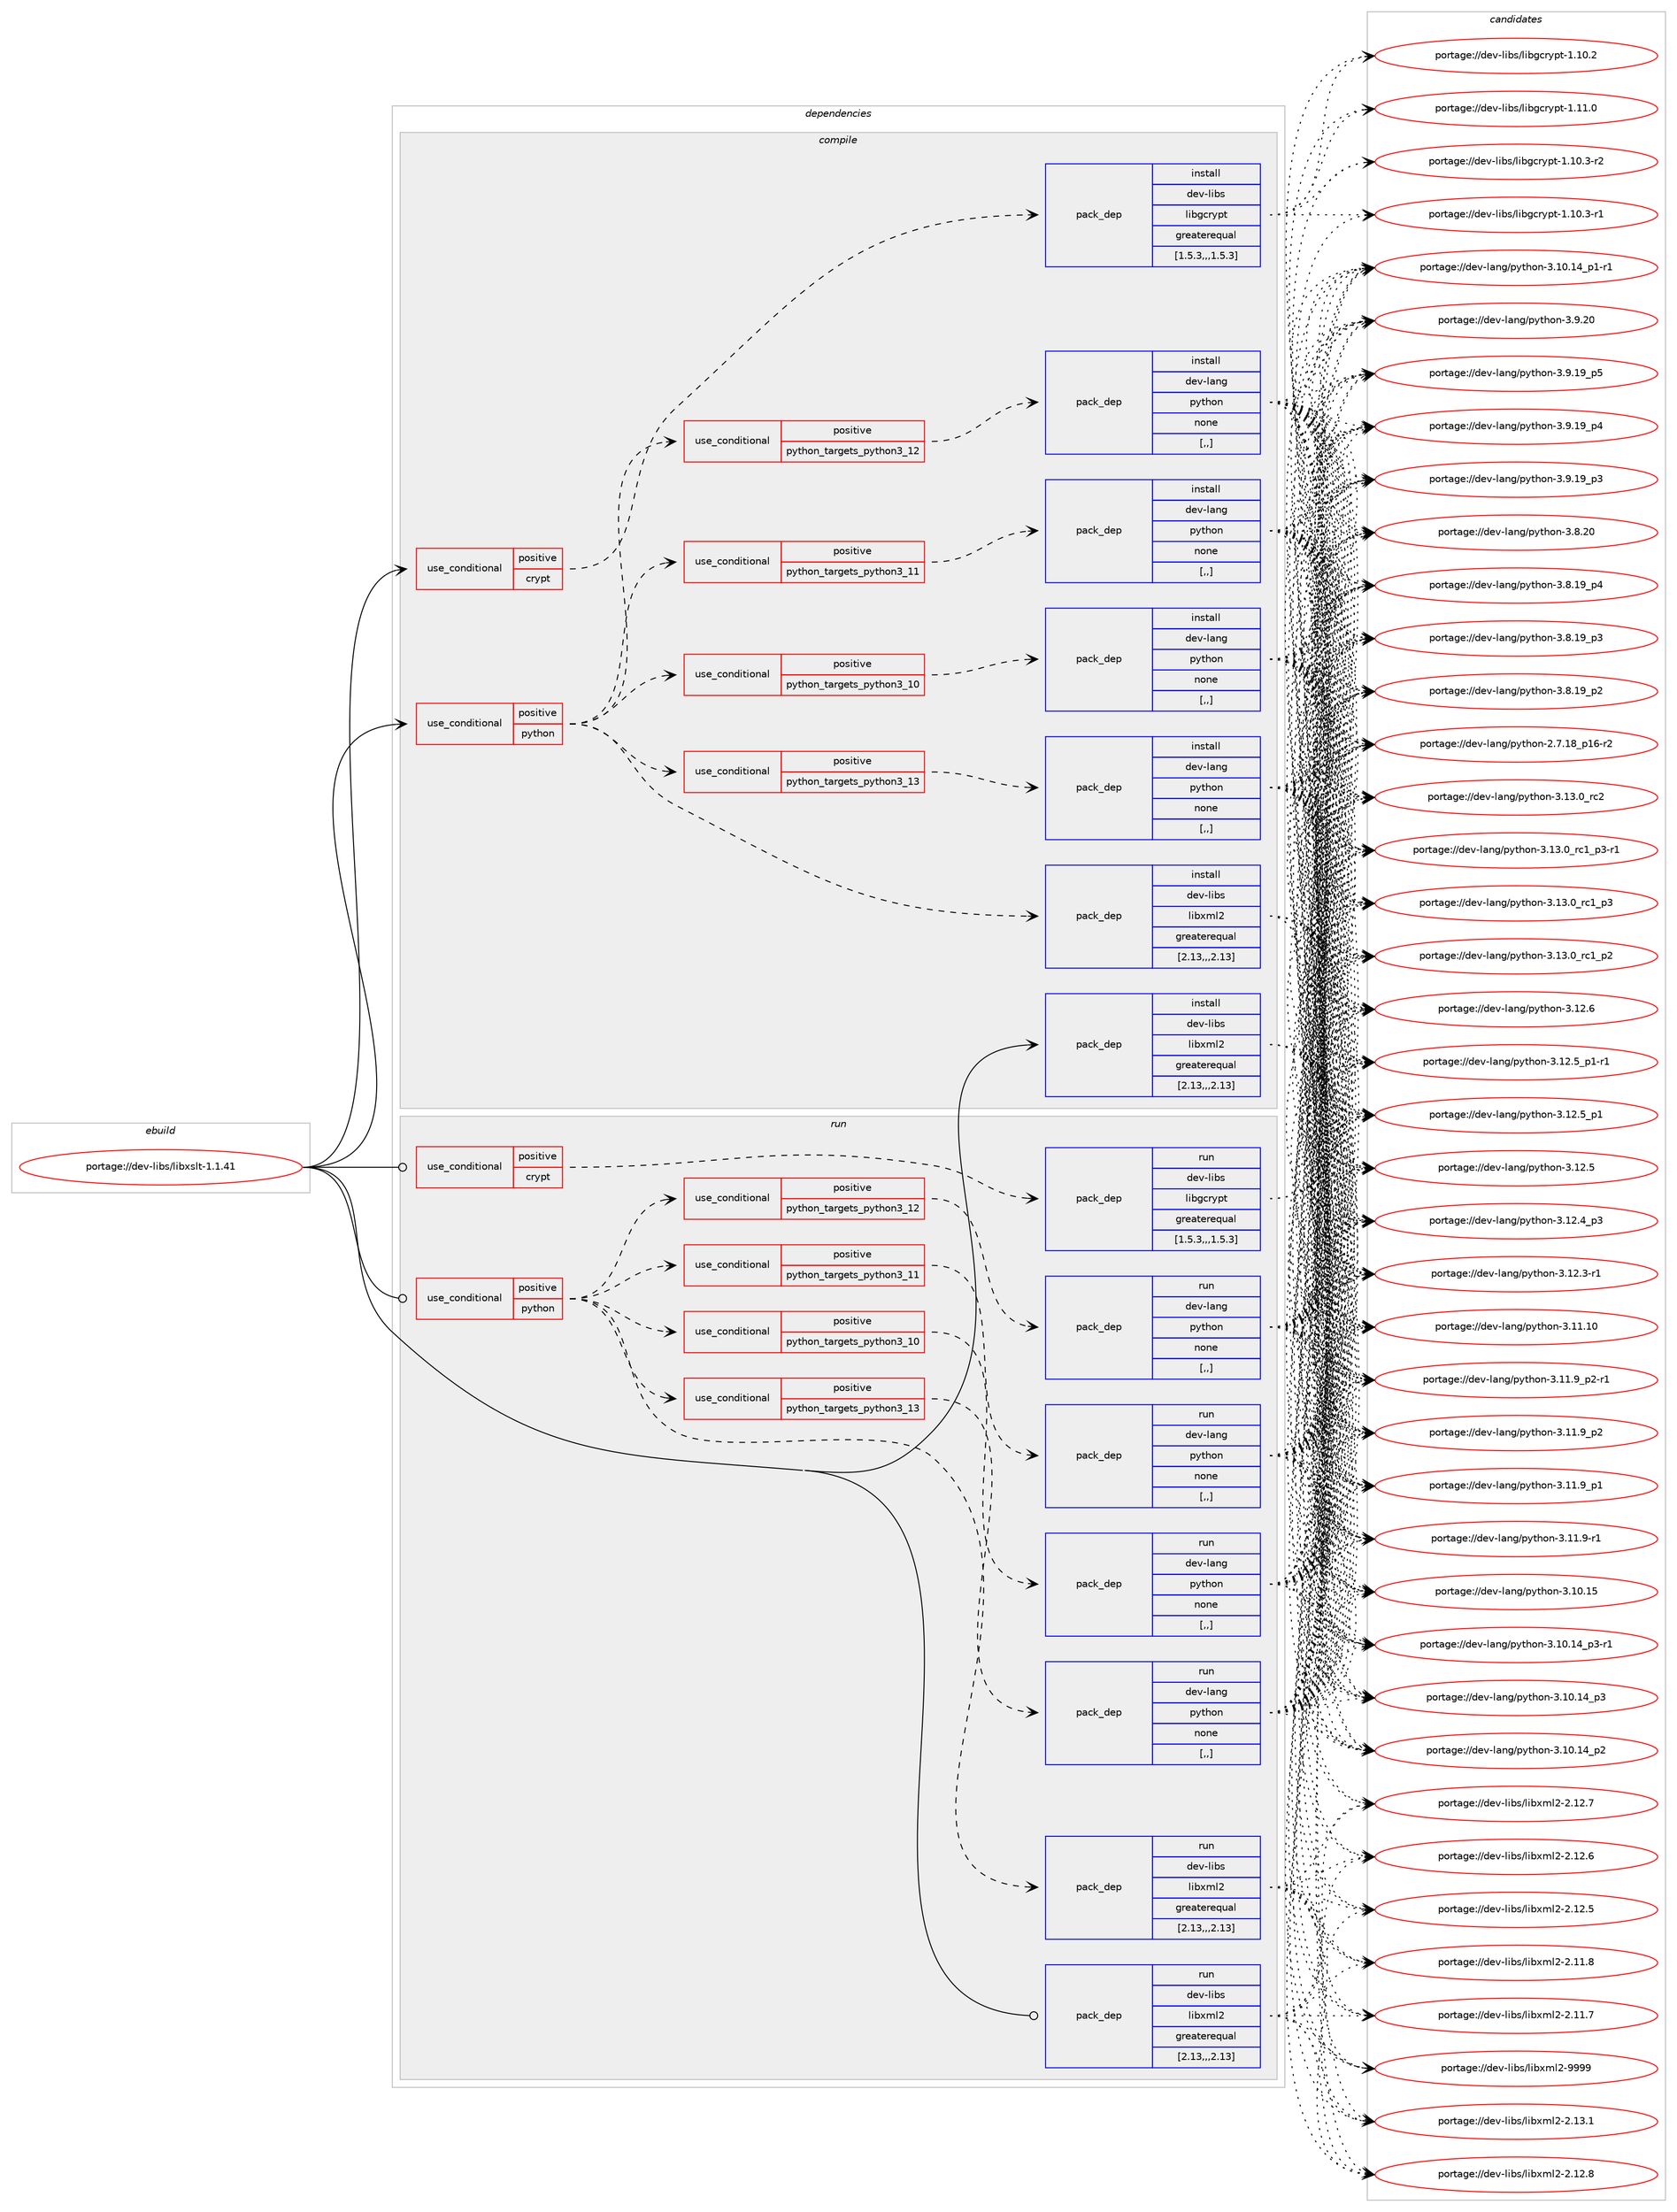 digraph prolog {

# *************
# Graph options
# *************

newrank=true;
concentrate=true;
compound=true;
graph [rankdir=LR,fontname=Helvetica,fontsize=10,ranksep=1.5];#, ranksep=2.5, nodesep=0.2];
edge  [arrowhead=vee];
node  [fontname=Helvetica,fontsize=10];

# **********
# The ebuild
# **********

subgraph cluster_leftcol {
color=gray;
label=<<i>ebuild</i>>;
id [label="portage://dev-libs/libxslt-1.1.41", color=red, width=4, href="../dev-libs/libxslt-1.1.41.svg"];
}

# ****************
# The dependencies
# ****************

subgraph cluster_midcol {
color=gray;
label=<<i>dependencies</i>>;
subgraph cluster_compile {
fillcolor="#eeeeee";
style=filled;
label=<<i>compile</i>>;
subgraph cond157682 {
dependency606264 [label=<<TABLE BORDER="0" CELLBORDER="1" CELLSPACING="0" CELLPADDING="4"><TR><TD ROWSPAN="3" CELLPADDING="10">use_conditional</TD></TR><TR><TD>positive</TD></TR><TR><TD>crypt</TD></TR></TABLE>>, shape=none, color=red];
subgraph pack443816 {
dependency606265 [label=<<TABLE BORDER="0" CELLBORDER="1" CELLSPACING="0" CELLPADDING="4" WIDTH="220"><TR><TD ROWSPAN="6" CELLPADDING="30">pack_dep</TD></TR><TR><TD WIDTH="110">install</TD></TR><TR><TD>dev-libs</TD></TR><TR><TD>libgcrypt</TD></TR><TR><TD>greaterequal</TD></TR><TR><TD>[1.5.3,,,1.5.3]</TD></TR></TABLE>>, shape=none, color=blue];
}
dependency606264:e -> dependency606265:w [weight=20,style="dashed",arrowhead="vee"];
}
id:e -> dependency606264:w [weight=20,style="solid",arrowhead="vee"];
subgraph cond157683 {
dependency606266 [label=<<TABLE BORDER="0" CELLBORDER="1" CELLSPACING="0" CELLPADDING="4"><TR><TD ROWSPAN="3" CELLPADDING="10">use_conditional</TD></TR><TR><TD>positive</TD></TR><TR><TD>python</TD></TR></TABLE>>, shape=none, color=red];
subgraph cond157684 {
dependency606267 [label=<<TABLE BORDER="0" CELLBORDER="1" CELLSPACING="0" CELLPADDING="4"><TR><TD ROWSPAN="3" CELLPADDING="10">use_conditional</TD></TR><TR><TD>positive</TD></TR><TR><TD>python_targets_python3_10</TD></TR></TABLE>>, shape=none, color=red];
subgraph pack443817 {
dependency606268 [label=<<TABLE BORDER="0" CELLBORDER="1" CELLSPACING="0" CELLPADDING="4" WIDTH="220"><TR><TD ROWSPAN="6" CELLPADDING="30">pack_dep</TD></TR><TR><TD WIDTH="110">install</TD></TR><TR><TD>dev-lang</TD></TR><TR><TD>python</TD></TR><TR><TD>none</TD></TR><TR><TD>[,,]</TD></TR></TABLE>>, shape=none, color=blue];
}
dependency606267:e -> dependency606268:w [weight=20,style="dashed",arrowhead="vee"];
}
dependency606266:e -> dependency606267:w [weight=20,style="dashed",arrowhead="vee"];
subgraph cond157685 {
dependency606269 [label=<<TABLE BORDER="0" CELLBORDER="1" CELLSPACING="0" CELLPADDING="4"><TR><TD ROWSPAN="3" CELLPADDING="10">use_conditional</TD></TR><TR><TD>positive</TD></TR><TR><TD>python_targets_python3_11</TD></TR></TABLE>>, shape=none, color=red];
subgraph pack443818 {
dependency606270 [label=<<TABLE BORDER="0" CELLBORDER="1" CELLSPACING="0" CELLPADDING="4" WIDTH="220"><TR><TD ROWSPAN="6" CELLPADDING="30">pack_dep</TD></TR><TR><TD WIDTH="110">install</TD></TR><TR><TD>dev-lang</TD></TR><TR><TD>python</TD></TR><TR><TD>none</TD></TR><TR><TD>[,,]</TD></TR></TABLE>>, shape=none, color=blue];
}
dependency606269:e -> dependency606270:w [weight=20,style="dashed",arrowhead="vee"];
}
dependency606266:e -> dependency606269:w [weight=20,style="dashed",arrowhead="vee"];
subgraph cond157686 {
dependency606271 [label=<<TABLE BORDER="0" CELLBORDER="1" CELLSPACING="0" CELLPADDING="4"><TR><TD ROWSPAN="3" CELLPADDING="10">use_conditional</TD></TR><TR><TD>positive</TD></TR><TR><TD>python_targets_python3_12</TD></TR></TABLE>>, shape=none, color=red];
subgraph pack443819 {
dependency606272 [label=<<TABLE BORDER="0" CELLBORDER="1" CELLSPACING="0" CELLPADDING="4" WIDTH="220"><TR><TD ROWSPAN="6" CELLPADDING="30">pack_dep</TD></TR><TR><TD WIDTH="110">install</TD></TR><TR><TD>dev-lang</TD></TR><TR><TD>python</TD></TR><TR><TD>none</TD></TR><TR><TD>[,,]</TD></TR></TABLE>>, shape=none, color=blue];
}
dependency606271:e -> dependency606272:w [weight=20,style="dashed",arrowhead="vee"];
}
dependency606266:e -> dependency606271:w [weight=20,style="dashed",arrowhead="vee"];
subgraph cond157687 {
dependency606273 [label=<<TABLE BORDER="0" CELLBORDER="1" CELLSPACING="0" CELLPADDING="4"><TR><TD ROWSPAN="3" CELLPADDING="10">use_conditional</TD></TR><TR><TD>positive</TD></TR><TR><TD>python_targets_python3_13</TD></TR></TABLE>>, shape=none, color=red];
subgraph pack443820 {
dependency606274 [label=<<TABLE BORDER="0" CELLBORDER="1" CELLSPACING="0" CELLPADDING="4" WIDTH="220"><TR><TD ROWSPAN="6" CELLPADDING="30">pack_dep</TD></TR><TR><TD WIDTH="110">install</TD></TR><TR><TD>dev-lang</TD></TR><TR><TD>python</TD></TR><TR><TD>none</TD></TR><TR><TD>[,,]</TD></TR></TABLE>>, shape=none, color=blue];
}
dependency606273:e -> dependency606274:w [weight=20,style="dashed",arrowhead="vee"];
}
dependency606266:e -> dependency606273:w [weight=20,style="dashed",arrowhead="vee"];
subgraph pack443821 {
dependency606275 [label=<<TABLE BORDER="0" CELLBORDER="1" CELLSPACING="0" CELLPADDING="4" WIDTH="220"><TR><TD ROWSPAN="6" CELLPADDING="30">pack_dep</TD></TR><TR><TD WIDTH="110">install</TD></TR><TR><TD>dev-libs</TD></TR><TR><TD>libxml2</TD></TR><TR><TD>greaterequal</TD></TR><TR><TD>[2.13,,,2.13]</TD></TR></TABLE>>, shape=none, color=blue];
}
dependency606266:e -> dependency606275:w [weight=20,style="dashed",arrowhead="vee"];
}
id:e -> dependency606266:w [weight=20,style="solid",arrowhead="vee"];
subgraph pack443822 {
dependency606276 [label=<<TABLE BORDER="0" CELLBORDER="1" CELLSPACING="0" CELLPADDING="4" WIDTH="220"><TR><TD ROWSPAN="6" CELLPADDING="30">pack_dep</TD></TR><TR><TD WIDTH="110">install</TD></TR><TR><TD>dev-libs</TD></TR><TR><TD>libxml2</TD></TR><TR><TD>greaterequal</TD></TR><TR><TD>[2.13,,,2.13]</TD></TR></TABLE>>, shape=none, color=blue];
}
id:e -> dependency606276:w [weight=20,style="solid",arrowhead="vee"];
}
subgraph cluster_compileandrun {
fillcolor="#eeeeee";
style=filled;
label=<<i>compile and run</i>>;
}
subgraph cluster_run {
fillcolor="#eeeeee";
style=filled;
label=<<i>run</i>>;
subgraph cond157688 {
dependency606277 [label=<<TABLE BORDER="0" CELLBORDER="1" CELLSPACING="0" CELLPADDING="4"><TR><TD ROWSPAN="3" CELLPADDING="10">use_conditional</TD></TR><TR><TD>positive</TD></TR><TR><TD>crypt</TD></TR></TABLE>>, shape=none, color=red];
subgraph pack443823 {
dependency606278 [label=<<TABLE BORDER="0" CELLBORDER="1" CELLSPACING="0" CELLPADDING="4" WIDTH="220"><TR><TD ROWSPAN="6" CELLPADDING="30">pack_dep</TD></TR><TR><TD WIDTH="110">run</TD></TR><TR><TD>dev-libs</TD></TR><TR><TD>libgcrypt</TD></TR><TR><TD>greaterequal</TD></TR><TR><TD>[1.5.3,,,1.5.3]</TD></TR></TABLE>>, shape=none, color=blue];
}
dependency606277:e -> dependency606278:w [weight=20,style="dashed",arrowhead="vee"];
}
id:e -> dependency606277:w [weight=20,style="solid",arrowhead="odot"];
subgraph cond157689 {
dependency606279 [label=<<TABLE BORDER="0" CELLBORDER="1" CELLSPACING="0" CELLPADDING="4"><TR><TD ROWSPAN="3" CELLPADDING="10">use_conditional</TD></TR><TR><TD>positive</TD></TR><TR><TD>python</TD></TR></TABLE>>, shape=none, color=red];
subgraph cond157690 {
dependency606280 [label=<<TABLE BORDER="0" CELLBORDER="1" CELLSPACING="0" CELLPADDING="4"><TR><TD ROWSPAN="3" CELLPADDING="10">use_conditional</TD></TR><TR><TD>positive</TD></TR><TR><TD>python_targets_python3_10</TD></TR></TABLE>>, shape=none, color=red];
subgraph pack443824 {
dependency606281 [label=<<TABLE BORDER="0" CELLBORDER="1" CELLSPACING="0" CELLPADDING="4" WIDTH="220"><TR><TD ROWSPAN="6" CELLPADDING="30">pack_dep</TD></TR><TR><TD WIDTH="110">run</TD></TR><TR><TD>dev-lang</TD></TR><TR><TD>python</TD></TR><TR><TD>none</TD></TR><TR><TD>[,,]</TD></TR></TABLE>>, shape=none, color=blue];
}
dependency606280:e -> dependency606281:w [weight=20,style="dashed",arrowhead="vee"];
}
dependency606279:e -> dependency606280:w [weight=20,style="dashed",arrowhead="vee"];
subgraph cond157691 {
dependency606282 [label=<<TABLE BORDER="0" CELLBORDER="1" CELLSPACING="0" CELLPADDING="4"><TR><TD ROWSPAN="3" CELLPADDING="10">use_conditional</TD></TR><TR><TD>positive</TD></TR><TR><TD>python_targets_python3_11</TD></TR></TABLE>>, shape=none, color=red];
subgraph pack443825 {
dependency606283 [label=<<TABLE BORDER="0" CELLBORDER="1" CELLSPACING="0" CELLPADDING="4" WIDTH="220"><TR><TD ROWSPAN="6" CELLPADDING="30">pack_dep</TD></TR><TR><TD WIDTH="110">run</TD></TR><TR><TD>dev-lang</TD></TR><TR><TD>python</TD></TR><TR><TD>none</TD></TR><TR><TD>[,,]</TD></TR></TABLE>>, shape=none, color=blue];
}
dependency606282:e -> dependency606283:w [weight=20,style="dashed",arrowhead="vee"];
}
dependency606279:e -> dependency606282:w [weight=20,style="dashed",arrowhead="vee"];
subgraph cond157692 {
dependency606284 [label=<<TABLE BORDER="0" CELLBORDER="1" CELLSPACING="0" CELLPADDING="4"><TR><TD ROWSPAN="3" CELLPADDING="10">use_conditional</TD></TR><TR><TD>positive</TD></TR><TR><TD>python_targets_python3_12</TD></TR></TABLE>>, shape=none, color=red];
subgraph pack443826 {
dependency606285 [label=<<TABLE BORDER="0" CELLBORDER="1" CELLSPACING="0" CELLPADDING="4" WIDTH="220"><TR><TD ROWSPAN="6" CELLPADDING="30">pack_dep</TD></TR><TR><TD WIDTH="110">run</TD></TR><TR><TD>dev-lang</TD></TR><TR><TD>python</TD></TR><TR><TD>none</TD></TR><TR><TD>[,,]</TD></TR></TABLE>>, shape=none, color=blue];
}
dependency606284:e -> dependency606285:w [weight=20,style="dashed",arrowhead="vee"];
}
dependency606279:e -> dependency606284:w [weight=20,style="dashed",arrowhead="vee"];
subgraph cond157693 {
dependency606286 [label=<<TABLE BORDER="0" CELLBORDER="1" CELLSPACING="0" CELLPADDING="4"><TR><TD ROWSPAN="3" CELLPADDING="10">use_conditional</TD></TR><TR><TD>positive</TD></TR><TR><TD>python_targets_python3_13</TD></TR></TABLE>>, shape=none, color=red];
subgraph pack443827 {
dependency606287 [label=<<TABLE BORDER="0" CELLBORDER="1" CELLSPACING="0" CELLPADDING="4" WIDTH="220"><TR><TD ROWSPAN="6" CELLPADDING="30">pack_dep</TD></TR><TR><TD WIDTH="110">run</TD></TR><TR><TD>dev-lang</TD></TR><TR><TD>python</TD></TR><TR><TD>none</TD></TR><TR><TD>[,,]</TD></TR></TABLE>>, shape=none, color=blue];
}
dependency606286:e -> dependency606287:w [weight=20,style="dashed",arrowhead="vee"];
}
dependency606279:e -> dependency606286:w [weight=20,style="dashed",arrowhead="vee"];
subgraph pack443828 {
dependency606288 [label=<<TABLE BORDER="0" CELLBORDER="1" CELLSPACING="0" CELLPADDING="4" WIDTH="220"><TR><TD ROWSPAN="6" CELLPADDING="30">pack_dep</TD></TR><TR><TD WIDTH="110">run</TD></TR><TR><TD>dev-libs</TD></TR><TR><TD>libxml2</TD></TR><TR><TD>greaterequal</TD></TR><TR><TD>[2.13,,,2.13]</TD></TR></TABLE>>, shape=none, color=blue];
}
dependency606279:e -> dependency606288:w [weight=20,style="dashed",arrowhead="vee"];
}
id:e -> dependency606279:w [weight=20,style="solid",arrowhead="odot"];
subgraph pack443829 {
dependency606289 [label=<<TABLE BORDER="0" CELLBORDER="1" CELLSPACING="0" CELLPADDING="4" WIDTH="220"><TR><TD ROWSPAN="6" CELLPADDING="30">pack_dep</TD></TR><TR><TD WIDTH="110">run</TD></TR><TR><TD>dev-libs</TD></TR><TR><TD>libxml2</TD></TR><TR><TD>greaterequal</TD></TR><TR><TD>[2.13,,,2.13]</TD></TR></TABLE>>, shape=none, color=blue];
}
id:e -> dependency606289:w [weight=20,style="solid",arrowhead="odot"];
}
}

# **************
# The candidates
# **************

subgraph cluster_choices {
rank=same;
color=gray;
label=<<i>candidates</i>>;

subgraph choice443816 {
color=black;
nodesep=1;
choice100101118451081059811547108105981039911412111211645494649494648 [label="portage://dev-libs/libgcrypt-1.11.0", color=red, width=4,href="../dev-libs/libgcrypt-1.11.0.svg"];
choice1001011184510810598115471081059810399114121112116454946494846514511450 [label="portage://dev-libs/libgcrypt-1.10.3-r2", color=red, width=4,href="../dev-libs/libgcrypt-1.10.3-r2.svg"];
choice1001011184510810598115471081059810399114121112116454946494846514511449 [label="portage://dev-libs/libgcrypt-1.10.3-r1", color=red, width=4,href="../dev-libs/libgcrypt-1.10.3-r1.svg"];
choice100101118451081059811547108105981039911412111211645494649484650 [label="portage://dev-libs/libgcrypt-1.10.2", color=red, width=4,href="../dev-libs/libgcrypt-1.10.2.svg"];
dependency606265:e -> choice100101118451081059811547108105981039911412111211645494649494648:w [style=dotted,weight="100"];
dependency606265:e -> choice1001011184510810598115471081059810399114121112116454946494846514511450:w [style=dotted,weight="100"];
dependency606265:e -> choice1001011184510810598115471081059810399114121112116454946494846514511449:w [style=dotted,weight="100"];
dependency606265:e -> choice100101118451081059811547108105981039911412111211645494649484650:w [style=dotted,weight="100"];
}
subgraph choice443817 {
color=black;
nodesep=1;
choice10010111845108971101034711212111610411111045514649514648951149950 [label="portage://dev-lang/python-3.13.0_rc2", color=red, width=4,href="../dev-lang/python-3.13.0_rc2.svg"];
choice1001011184510897110103471121211161041111104551464951464895114994995112514511449 [label="portage://dev-lang/python-3.13.0_rc1_p3-r1", color=red, width=4,href="../dev-lang/python-3.13.0_rc1_p3-r1.svg"];
choice100101118451089711010347112121116104111110455146495146489511499499511251 [label="portage://dev-lang/python-3.13.0_rc1_p3", color=red, width=4,href="../dev-lang/python-3.13.0_rc1_p3.svg"];
choice100101118451089711010347112121116104111110455146495146489511499499511250 [label="portage://dev-lang/python-3.13.0_rc1_p2", color=red, width=4,href="../dev-lang/python-3.13.0_rc1_p2.svg"];
choice10010111845108971101034711212111610411111045514649504654 [label="portage://dev-lang/python-3.12.6", color=red, width=4,href="../dev-lang/python-3.12.6.svg"];
choice1001011184510897110103471121211161041111104551464950465395112494511449 [label="portage://dev-lang/python-3.12.5_p1-r1", color=red, width=4,href="../dev-lang/python-3.12.5_p1-r1.svg"];
choice100101118451089711010347112121116104111110455146495046539511249 [label="portage://dev-lang/python-3.12.5_p1", color=red, width=4,href="../dev-lang/python-3.12.5_p1.svg"];
choice10010111845108971101034711212111610411111045514649504653 [label="portage://dev-lang/python-3.12.5", color=red, width=4,href="../dev-lang/python-3.12.5.svg"];
choice100101118451089711010347112121116104111110455146495046529511251 [label="portage://dev-lang/python-3.12.4_p3", color=red, width=4,href="../dev-lang/python-3.12.4_p3.svg"];
choice100101118451089711010347112121116104111110455146495046514511449 [label="portage://dev-lang/python-3.12.3-r1", color=red, width=4,href="../dev-lang/python-3.12.3-r1.svg"];
choice1001011184510897110103471121211161041111104551464949464948 [label="portage://dev-lang/python-3.11.10", color=red, width=4,href="../dev-lang/python-3.11.10.svg"];
choice1001011184510897110103471121211161041111104551464949465795112504511449 [label="portage://dev-lang/python-3.11.9_p2-r1", color=red, width=4,href="../dev-lang/python-3.11.9_p2-r1.svg"];
choice100101118451089711010347112121116104111110455146494946579511250 [label="portage://dev-lang/python-3.11.9_p2", color=red, width=4,href="../dev-lang/python-3.11.9_p2.svg"];
choice100101118451089711010347112121116104111110455146494946579511249 [label="portage://dev-lang/python-3.11.9_p1", color=red, width=4,href="../dev-lang/python-3.11.9_p1.svg"];
choice100101118451089711010347112121116104111110455146494946574511449 [label="portage://dev-lang/python-3.11.9-r1", color=red, width=4,href="../dev-lang/python-3.11.9-r1.svg"];
choice1001011184510897110103471121211161041111104551464948464953 [label="portage://dev-lang/python-3.10.15", color=red, width=4,href="../dev-lang/python-3.10.15.svg"];
choice100101118451089711010347112121116104111110455146494846495295112514511449 [label="portage://dev-lang/python-3.10.14_p3-r1", color=red, width=4,href="../dev-lang/python-3.10.14_p3-r1.svg"];
choice10010111845108971101034711212111610411111045514649484649529511251 [label="portage://dev-lang/python-3.10.14_p3", color=red, width=4,href="../dev-lang/python-3.10.14_p3.svg"];
choice10010111845108971101034711212111610411111045514649484649529511250 [label="portage://dev-lang/python-3.10.14_p2", color=red, width=4,href="../dev-lang/python-3.10.14_p2.svg"];
choice100101118451089711010347112121116104111110455146494846495295112494511449 [label="portage://dev-lang/python-3.10.14_p1-r1", color=red, width=4,href="../dev-lang/python-3.10.14_p1-r1.svg"];
choice10010111845108971101034711212111610411111045514657465048 [label="portage://dev-lang/python-3.9.20", color=red, width=4,href="../dev-lang/python-3.9.20.svg"];
choice100101118451089711010347112121116104111110455146574649579511253 [label="portage://dev-lang/python-3.9.19_p5", color=red, width=4,href="../dev-lang/python-3.9.19_p5.svg"];
choice100101118451089711010347112121116104111110455146574649579511252 [label="portage://dev-lang/python-3.9.19_p4", color=red, width=4,href="../dev-lang/python-3.9.19_p4.svg"];
choice100101118451089711010347112121116104111110455146574649579511251 [label="portage://dev-lang/python-3.9.19_p3", color=red, width=4,href="../dev-lang/python-3.9.19_p3.svg"];
choice10010111845108971101034711212111610411111045514656465048 [label="portage://dev-lang/python-3.8.20", color=red, width=4,href="../dev-lang/python-3.8.20.svg"];
choice100101118451089711010347112121116104111110455146564649579511252 [label="portage://dev-lang/python-3.8.19_p4", color=red, width=4,href="../dev-lang/python-3.8.19_p4.svg"];
choice100101118451089711010347112121116104111110455146564649579511251 [label="portage://dev-lang/python-3.8.19_p3", color=red, width=4,href="../dev-lang/python-3.8.19_p3.svg"];
choice100101118451089711010347112121116104111110455146564649579511250 [label="portage://dev-lang/python-3.8.19_p2", color=red, width=4,href="../dev-lang/python-3.8.19_p2.svg"];
choice100101118451089711010347112121116104111110455046554649569511249544511450 [label="portage://dev-lang/python-2.7.18_p16-r2", color=red, width=4,href="../dev-lang/python-2.7.18_p16-r2.svg"];
dependency606268:e -> choice10010111845108971101034711212111610411111045514649514648951149950:w [style=dotted,weight="100"];
dependency606268:e -> choice1001011184510897110103471121211161041111104551464951464895114994995112514511449:w [style=dotted,weight="100"];
dependency606268:e -> choice100101118451089711010347112121116104111110455146495146489511499499511251:w [style=dotted,weight="100"];
dependency606268:e -> choice100101118451089711010347112121116104111110455146495146489511499499511250:w [style=dotted,weight="100"];
dependency606268:e -> choice10010111845108971101034711212111610411111045514649504654:w [style=dotted,weight="100"];
dependency606268:e -> choice1001011184510897110103471121211161041111104551464950465395112494511449:w [style=dotted,weight="100"];
dependency606268:e -> choice100101118451089711010347112121116104111110455146495046539511249:w [style=dotted,weight="100"];
dependency606268:e -> choice10010111845108971101034711212111610411111045514649504653:w [style=dotted,weight="100"];
dependency606268:e -> choice100101118451089711010347112121116104111110455146495046529511251:w [style=dotted,weight="100"];
dependency606268:e -> choice100101118451089711010347112121116104111110455146495046514511449:w [style=dotted,weight="100"];
dependency606268:e -> choice1001011184510897110103471121211161041111104551464949464948:w [style=dotted,weight="100"];
dependency606268:e -> choice1001011184510897110103471121211161041111104551464949465795112504511449:w [style=dotted,weight="100"];
dependency606268:e -> choice100101118451089711010347112121116104111110455146494946579511250:w [style=dotted,weight="100"];
dependency606268:e -> choice100101118451089711010347112121116104111110455146494946579511249:w [style=dotted,weight="100"];
dependency606268:e -> choice100101118451089711010347112121116104111110455146494946574511449:w [style=dotted,weight="100"];
dependency606268:e -> choice1001011184510897110103471121211161041111104551464948464953:w [style=dotted,weight="100"];
dependency606268:e -> choice100101118451089711010347112121116104111110455146494846495295112514511449:w [style=dotted,weight="100"];
dependency606268:e -> choice10010111845108971101034711212111610411111045514649484649529511251:w [style=dotted,weight="100"];
dependency606268:e -> choice10010111845108971101034711212111610411111045514649484649529511250:w [style=dotted,weight="100"];
dependency606268:e -> choice100101118451089711010347112121116104111110455146494846495295112494511449:w [style=dotted,weight="100"];
dependency606268:e -> choice10010111845108971101034711212111610411111045514657465048:w [style=dotted,weight="100"];
dependency606268:e -> choice100101118451089711010347112121116104111110455146574649579511253:w [style=dotted,weight="100"];
dependency606268:e -> choice100101118451089711010347112121116104111110455146574649579511252:w [style=dotted,weight="100"];
dependency606268:e -> choice100101118451089711010347112121116104111110455146574649579511251:w [style=dotted,weight="100"];
dependency606268:e -> choice10010111845108971101034711212111610411111045514656465048:w [style=dotted,weight="100"];
dependency606268:e -> choice100101118451089711010347112121116104111110455146564649579511252:w [style=dotted,weight="100"];
dependency606268:e -> choice100101118451089711010347112121116104111110455146564649579511251:w [style=dotted,weight="100"];
dependency606268:e -> choice100101118451089711010347112121116104111110455146564649579511250:w [style=dotted,weight="100"];
dependency606268:e -> choice100101118451089711010347112121116104111110455046554649569511249544511450:w [style=dotted,weight="100"];
}
subgraph choice443818 {
color=black;
nodesep=1;
choice10010111845108971101034711212111610411111045514649514648951149950 [label="portage://dev-lang/python-3.13.0_rc2", color=red, width=4,href="../dev-lang/python-3.13.0_rc2.svg"];
choice1001011184510897110103471121211161041111104551464951464895114994995112514511449 [label="portage://dev-lang/python-3.13.0_rc1_p3-r1", color=red, width=4,href="../dev-lang/python-3.13.0_rc1_p3-r1.svg"];
choice100101118451089711010347112121116104111110455146495146489511499499511251 [label="portage://dev-lang/python-3.13.0_rc1_p3", color=red, width=4,href="../dev-lang/python-3.13.0_rc1_p3.svg"];
choice100101118451089711010347112121116104111110455146495146489511499499511250 [label="portage://dev-lang/python-3.13.0_rc1_p2", color=red, width=4,href="../dev-lang/python-3.13.0_rc1_p2.svg"];
choice10010111845108971101034711212111610411111045514649504654 [label="portage://dev-lang/python-3.12.6", color=red, width=4,href="../dev-lang/python-3.12.6.svg"];
choice1001011184510897110103471121211161041111104551464950465395112494511449 [label="portage://dev-lang/python-3.12.5_p1-r1", color=red, width=4,href="../dev-lang/python-3.12.5_p1-r1.svg"];
choice100101118451089711010347112121116104111110455146495046539511249 [label="portage://dev-lang/python-3.12.5_p1", color=red, width=4,href="../dev-lang/python-3.12.5_p1.svg"];
choice10010111845108971101034711212111610411111045514649504653 [label="portage://dev-lang/python-3.12.5", color=red, width=4,href="../dev-lang/python-3.12.5.svg"];
choice100101118451089711010347112121116104111110455146495046529511251 [label="portage://dev-lang/python-3.12.4_p3", color=red, width=4,href="../dev-lang/python-3.12.4_p3.svg"];
choice100101118451089711010347112121116104111110455146495046514511449 [label="portage://dev-lang/python-3.12.3-r1", color=red, width=4,href="../dev-lang/python-3.12.3-r1.svg"];
choice1001011184510897110103471121211161041111104551464949464948 [label="portage://dev-lang/python-3.11.10", color=red, width=4,href="../dev-lang/python-3.11.10.svg"];
choice1001011184510897110103471121211161041111104551464949465795112504511449 [label="portage://dev-lang/python-3.11.9_p2-r1", color=red, width=4,href="../dev-lang/python-3.11.9_p2-r1.svg"];
choice100101118451089711010347112121116104111110455146494946579511250 [label="portage://dev-lang/python-3.11.9_p2", color=red, width=4,href="../dev-lang/python-3.11.9_p2.svg"];
choice100101118451089711010347112121116104111110455146494946579511249 [label="portage://dev-lang/python-3.11.9_p1", color=red, width=4,href="../dev-lang/python-3.11.9_p1.svg"];
choice100101118451089711010347112121116104111110455146494946574511449 [label="portage://dev-lang/python-3.11.9-r1", color=red, width=4,href="../dev-lang/python-3.11.9-r1.svg"];
choice1001011184510897110103471121211161041111104551464948464953 [label="portage://dev-lang/python-3.10.15", color=red, width=4,href="../dev-lang/python-3.10.15.svg"];
choice100101118451089711010347112121116104111110455146494846495295112514511449 [label="portage://dev-lang/python-3.10.14_p3-r1", color=red, width=4,href="../dev-lang/python-3.10.14_p3-r1.svg"];
choice10010111845108971101034711212111610411111045514649484649529511251 [label="portage://dev-lang/python-3.10.14_p3", color=red, width=4,href="../dev-lang/python-3.10.14_p3.svg"];
choice10010111845108971101034711212111610411111045514649484649529511250 [label="portage://dev-lang/python-3.10.14_p2", color=red, width=4,href="../dev-lang/python-3.10.14_p2.svg"];
choice100101118451089711010347112121116104111110455146494846495295112494511449 [label="portage://dev-lang/python-3.10.14_p1-r1", color=red, width=4,href="../dev-lang/python-3.10.14_p1-r1.svg"];
choice10010111845108971101034711212111610411111045514657465048 [label="portage://dev-lang/python-3.9.20", color=red, width=4,href="../dev-lang/python-3.9.20.svg"];
choice100101118451089711010347112121116104111110455146574649579511253 [label="portage://dev-lang/python-3.9.19_p5", color=red, width=4,href="../dev-lang/python-3.9.19_p5.svg"];
choice100101118451089711010347112121116104111110455146574649579511252 [label="portage://dev-lang/python-3.9.19_p4", color=red, width=4,href="../dev-lang/python-3.9.19_p4.svg"];
choice100101118451089711010347112121116104111110455146574649579511251 [label="portage://dev-lang/python-3.9.19_p3", color=red, width=4,href="../dev-lang/python-3.9.19_p3.svg"];
choice10010111845108971101034711212111610411111045514656465048 [label="portage://dev-lang/python-3.8.20", color=red, width=4,href="../dev-lang/python-3.8.20.svg"];
choice100101118451089711010347112121116104111110455146564649579511252 [label="portage://dev-lang/python-3.8.19_p4", color=red, width=4,href="../dev-lang/python-3.8.19_p4.svg"];
choice100101118451089711010347112121116104111110455146564649579511251 [label="portage://dev-lang/python-3.8.19_p3", color=red, width=4,href="../dev-lang/python-3.8.19_p3.svg"];
choice100101118451089711010347112121116104111110455146564649579511250 [label="portage://dev-lang/python-3.8.19_p2", color=red, width=4,href="../dev-lang/python-3.8.19_p2.svg"];
choice100101118451089711010347112121116104111110455046554649569511249544511450 [label="portage://dev-lang/python-2.7.18_p16-r2", color=red, width=4,href="../dev-lang/python-2.7.18_p16-r2.svg"];
dependency606270:e -> choice10010111845108971101034711212111610411111045514649514648951149950:w [style=dotted,weight="100"];
dependency606270:e -> choice1001011184510897110103471121211161041111104551464951464895114994995112514511449:w [style=dotted,weight="100"];
dependency606270:e -> choice100101118451089711010347112121116104111110455146495146489511499499511251:w [style=dotted,weight="100"];
dependency606270:e -> choice100101118451089711010347112121116104111110455146495146489511499499511250:w [style=dotted,weight="100"];
dependency606270:e -> choice10010111845108971101034711212111610411111045514649504654:w [style=dotted,weight="100"];
dependency606270:e -> choice1001011184510897110103471121211161041111104551464950465395112494511449:w [style=dotted,weight="100"];
dependency606270:e -> choice100101118451089711010347112121116104111110455146495046539511249:w [style=dotted,weight="100"];
dependency606270:e -> choice10010111845108971101034711212111610411111045514649504653:w [style=dotted,weight="100"];
dependency606270:e -> choice100101118451089711010347112121116104111110455146495046529511251:w [style=dotted,weight="100"];
dependency606270:e -> choice100101118451089711010347112121116104111110455146495046514511449:w [style=dotted,weight="100"];
dependency606270:e -> choice1001011184510897110103471121211161041111104551464949464948:w [style=dotted,weight="100"];
dependency606270:e -> choice1001011184510897110103471121211161041111104551464949465795112504511449:w [style=dotted,weight="100"];
dependency606270:e -> choice100101118451089711010347112121116104111110455146494946579511250:w [style=dotted,weight="100"];
dependency606270:e -> choice100101118451089711010347112121116104111110455146494946579511249:w [style=dotted,weight="100"];
dependency606270:e -> choice100101118451089711010347112121116104111110455146494946574511449:w [style=dotted,weight="100"];
dependency606270:e -> choice1001011184510897110103471121211161041111104551464948464953:w [style=dotted,weight="100"];
dependency606270:e -> choice100101118451089711010347112121116104111110455146494846495295112514511449:w [style=dotted,weight="100"];
dependency606270:e -> choice10010111845108971101034711212111610411111045514649484649529511251:w [style=dotted,weight="100"];
dependency606270:e -> choice10010111845108971101034711212111610411111045514649484649529511250:w [style=dotted,weight="100"];
dependency606270:e -> choice100101118451089711010347112121116104111110455146494846495295112494511449:w [style=dotted,weight="100"];
dependency606270:e -> choice10010111845108971101034711212111610411111045514657465048:w [style=dotted,weight="100"];
dependency606270:e -> choice100101118451089711010347112121116104111110455146574649579511253:w [style=dotted,weight="100"];
dependency606270:e -> choice100101118451089711010347112121116104111110455146574649579511252:w [style=dotted,weight="100"];
dependency606270:e -> choice100101118451089711010347112121116104111110455146574649579511251:w [style=dotted,weight="100"];
dependency606270:e -> choice10010111845108971101034711212111610411111045514656465048:w [style=dotted,weight="100"];
dependency606270:e -> choice100101118451089711010347112121116104111110455146564649579511252:w [style=dotted,weight="100"];
dependency606270:e -> choice100101118451089711010347112121116104111110455146564649579511251:w [style=dotted,weight="100"];
dependency606270:e -> choice100101118451089711010347112121116104111110455146564649579511250:w [style=dotted,weight="100"];
dependency606270:e -> choice100101118451089711010347112121116104111110455046554649569511249544511450:w [style=dotted,weight="100"];
}
subgraph choice443819 {
color=black;
nodesep=1;
choice10010111845108971101034711212111610411111045514649514648951149950 [label="portage://dev-lang/python-3.13.0_rc2", color=red, width=4,href="../dev-lang/python-3.13.0_rc2.svg"];
choice1001011184510897110103471121211161041111104551464951464895114994995112514511449 [label="portage://dev-lang/python-3.13.0_rc1_p3-r1", color=red, width=4,href="../dev-lang/python-3.13.0_rc1_p3-r1.svg"];
choice100101118451089711010347112121116104111110455146495146489511499499511251 [label="portage://dev-lang/python-3.13.0_rc1_p3", color=red, width=4,href="../dev-lang/python-3.13.0_rc1_p3.svg"];
choice100101118451089711010347112121116104111110455146495146489511499499511250 [label="portage://dev-lang/python-3.13.0_rc1_p2", color=red, width=4,href="../dev-lang/python-3.13.0_rc1_p2.svg"];
choice10010111845108971101034711212111610411111045514649504654 [label="portage://dev-lang/python-3.12.6", color=red, width=4,href="../dev-lang/python-3.12.6.svg"];
choice1001011184510897110103471121211161041111104551464950465395112494511449 [label="portage://dev-lang/python-3.12.5_p1-r1", color=red, width=4,href="../dev-lang/python-3.12.5_p1-r1.svg"];
choice100101118451089711010347112121116104111110455146495046539511249 [label="portage://dev-lang/python-3.12.5_p1", color=red, width=4,href="../dev-lang/python-3.12.5_p1.svg"];
choice10010111845108971101034711212111610411111045514649504653 [label="portage://dev-lang/python-3.12.5", color=red, width=4,href="../dev-lang/python-3.12.5.svg"];
choice100101118451089711010347112121116104111110455146495046529511251 [label="portage://dev-lang/python-3.12.4_p3", color=red, width=4,href="../dev-lang/python-3.12.4_p3.svg"];
choice100101118451089711010347112121116104111110455146495046514511449 [label="portage://dev-lang/python-3.12.3-r1", color=red, width=4,href="../dev-lang/python-3.12.3-r1.svg"];
choice1001011184510897110103471121211161041111104551464949464948 [label="portage://dev-lang/python-3.11.10", color=red, width=4,href="../dev-lang/python-3.11.10.svg"];
choice1001011184510897110103471121211161041111104551464949465795112504511449 [label="portage://dev-lang/python-3.11.9_p2-r1", color=red, width=4,href="../dev-lang/python-3.11.9_p2-r1.svg"];
choice100101118451089711010347112121116104111110455146494946579511250 [label="portage://dev-lang/python-3.11.9_p2", color=red, width=4,href="../dev-lang/python-3.11.9_p2.svg"];
choice100101118451089711010347112121116104111110455146494946579511249 [label="portage://dev-lang/python-3.11.9_p1", color=red, width=4,href="../dev-lang/python-3.11.9_p1.svg"];
choice100101118451089711010347112121116104111110455146494946574511449 [label="portage://dev-lang/python-3.11.9-r1", color=red, width=4,href="../dev-lang/python-3.11.9-r1.svg"];
choice1001011184510897110103471121211161041111104551464948464953 [label="portage://dev-lang/python-3.10.15", color=red, width=4,href="../dev-lang/python-3.10.15.svg"];
choice100101118451089711010347112121116104111110455146494846495295112514511449 [label="portage://dev-lang/python-3.10.14_p3-r1", color=red, width=4,href="../dev-lang/python-3.10.14_p3-r1.svg"];
choice10010111845108971101034711212111610411111045514649484649529511251 [label="portage://dev-lang/python-3.10.14_p3", color=red, width=4,href="../dev-lang/python-3.10.14_p3.svg"];
choice10010111845108971101034711212111610411111045514649484649529511250 [label="portage://dev-lang/python-3.10.14_p2", color=red, width=4,href="../dev-lang/python-3.10.14_p2.svg"];
choice100101118451089711010347112121116104111110455146494846495295112494511449 [label="portage://dev-lang/python-3.10.14_p1-r1", color=red, width=4,href="../dev-lang/python-3.10.14_p1-r1.svg"];
choice10010111845108971101034711212111610411111045514657465048 [label="portage://dev-lang/python-3.9.20", color=red, width=4,href="../dev-lang/python-3.9.20.svg"];
choice100101118451089711010347112121116104111110455146574649579511253 [label="portage://dev-lang/python-3.9.19_p5", color=red, width=4,href="../dev-lang/python-3.9.19_p5.svg"];
choice100101118451089711010347112121116104111110455146574649579511252 [label="portage://dev-lang/python-3.9.19_p4", color=red, width=4,href="../dev-lang/python-3.9.19_p4.svg"];
choice100101118451089711010347112121116104111110455146574649579511251 [label="portage://dev-lang/python-3.9.19_p3", color=red, width=4,href="../dev-lang/python-3.9.19_p3.svg"];
choice10010111845108971101034711212111610411111045514656465048 [label="portage://dev-lang/python-3.8.20", color=red, width=4,href="../dev-lang/python-3.8.20.svg"];
choice100101118451089711010347112121116104111110455146564649579511252 [label="portage://dev-lang/python-3.8.19_p4", color=red, width=4,href="../dev-lang/python-3.8.19_p4.svg"];
choice100101118451089711010347112121116104111110455146564649579511251 [label="portage://dev-lang/python-3.8.19_p3", color=red, width=4,href="../dev-lang/python-3.8.19_p3.svg"];
choice100101118451089711010347112121116104111110455146564649579511250 [label="portage://dev-lang/python-3.8.19_p2", color=red, width=4,href="../dev-lang/python-3.8.19_p2.svg"];
choice100101118451089711010347112121116104111110455046554649569511249544511450 [label="portage://dev-lang/python-2.7.18_p16-r2", color=red, width=4,href="../dev-lang/python-2.7.18_p16-r2.svg"];
dependency606272:e -> choice10010111845108971101034711212111610411111045514649514648951149950:w [style=dotted,weight="100"];
dependency606272:e -> choice1001011184510897110103471121211161041111104551464951464895114994995112514511449:w [style=dotted,weight="100"];
dependency606272:e -> choice100101118451089711010347112121116104111110455146495146489511499499511251:w [style=dotted,weight="100"];
dependency606272:e -> choice100101118451089711010347112121116104111110455146495146489511499499511250:w [style=dotted,weight="100"];
dependency606272:e -> choice10010111845108971101034711212111610411111045514649504654:w [style=dotted,weight="100"];
dependency606272:e -> choice1001011184510897110103471121211161041111104551464950465395112494511449:w [style=dotted,weight="100"];
dependency606272:e -> choice100101118451089711010347112121116104111110455146495046539511249:w [style=dotted,weight="100"];
dependency606272:e -> choice10010111845108971101034711212111610411111045514649504653:w [style=dotted,weight="100"];
dependency606272:e -> choice100101118451089711010347112121116104111110455146495046529511251:w [style=dotted,weight="100"];
dependency606272:e -> choice100101118451089711010347112121116104111110455146495046514511449:w [style=dotted,weight="100"];
dependency606272:e -> choice1001011184510897110103471121211161041111104551464949464948:w [style=dotted,weight="100"];
dependency606272:e -> choice1001011184510897110103471121211161041111104551464949465795112504511449:w [style=dotted,weight="100"];
dependency606272:e -> choice100101118451089711010347112121116104111110455146494946579511250:w [style=dotted,weight="100"];
dependency606272:e -> choice100101118451089711010347112121116104111110455146494946579511249:w [style=dotted,weight="100"];
dependency606272:e -> choice100101118451089711010347112121116104111110455146494946574511449:w [style=dotted,weight="100"];
dependency606272:e -> choice1001011184510897110103471121211161041111104551464948464953:w [style=dotted,weight="100"];
dependency606272:e -> choice100101118451089711010347112121116104111110455146494846495295112514511449:w [style=dotted,weight="100"];
dependency606272:e -> choice10010111845108971101034711212111610411111045514649484649529511251:w [style=dotted,weight="100"];
dependency606272:e -> choice10010111845108971101034711212111610411111045514649484649529511250:w [style=dotted,weight="100"];
dependency606272:e -> choice100101118451089711010347112121116104111110455146494846495295112494511449:w [style=dotted,weight="100"];
dependency606272:e -> choice10010111845108971101034711212111610411111045514657465048:w [style=dotted,weight="100"];
dependency606272:e -> choice100101118451089711010347112121116104111110455146574649579511253:w [style=dotted,weight="100"];
dependency606272:e -> choice100101118451089711010347112121116104111110455146574649579511252:w [style=dotted,weight="100"];
dependency606272:e -> choice100101118451089711010347112121116104111110455146574649579511251:w [style=dotted,weight="100"];
dependency606272:e -> choice10010111845108971101034711212111610411111045514656465048:w [style=dotted,weight="100"];
dependency606272:e -> choice100101118451089711010347112121116104111110455146564649579511252:w [style=dotted,weight="100"];
dependency606272:e -> choice100101118451089711010347112121116104111110455146564649579511251:w [style=dotted,weight="100"];
dependency606272:e -> choice100101118451089711010347112121116104111110455146564649579511250:w [style=dotted,weight="100"];
dependency606272:e -> choice100101118451089711010347112121116104111110455046554649569511249544511450:w [style=dotted,weight="100"];
}
subgraph choice443820 {
color=black;
nodesep=1;
choice10010111845108971101034711212111610411111045514649514648951149950 [label="portage://dev-lang/python-3.13.0_rc2", color=red, width=4,href="../dev-lang/python-3.13.0_rc2.svg"];
choice1001011184510897110103471121211161041111104551464951464895114994995112514511449 [label="portage://dev-lang/python-3.13.0_rc1_p3-r1", color=red, width=4,href="../dev-lang/python-3.13.0_rc1_p3-r1.svg"];
choice100101118451089711010347112121116104111110455146495146489511499499511251 [label="portage://dev-lang/python-3.13.0_rc1_p3", color=red, width=4,href="../dev-lang/python-3.13.0_rc1_p3.svg"];
choice100101118451089711010347112121116104111110455146495146489511499499511250 [label="portage://dev-lang/python-3.13.0_rc1_p2", color=red, width=4,href="../dev-lang/python-3.13.0_rc1_p2.svg"];
choice10010111845108971101034711212111610411111045514649504654 [label="portage://dev-lang/python-3.12.6", color=red, width=4,href="../dev-lang/python-3.12.6.svg"];
choice1001011184510897110103471121211161041111104551464950465395112494511449 [label="portage://dev-lang/python-3.12.5_p1-r1", color=red, width=4,href="../dev-lang/python-3.12.5_p1-r1.svg"];
choice100101118451089711010347112121116104111110455146495046539511249 [label="portage://dev-lang/python-3.12.5_p1", color=red, width=4,href="../dev-lang/python-3.12.5_p1.svg"];
choice10010111845108971101034711212111610411111045514649504653 [label="portage://dev-lang/python-3.12.5", color=red, width=4,href="../dev-lang/python-3.12.5.svg"];
choice100101118451089711010347112121116104111110455146495046529511251 [label="portage://dev-lang/python-3.12.4_p3", color=red, width=4,href="../dev-lang/python-3.12.4_p3.svg"];
choice100101118451089711010347112121116104111110455146495046514511449 [label="portage://dev-lang/python-3.12.3-r1", color=red, width=4,href="../dev-lang/python-3.12.3-r1.svg"];
choice1001011184510897110103471121211161041111104551464949464948 [label="portage://dev-lang/python-3.11.10", color=red, width=4,href="../dev-lang/python-3.11.10.svg"];
choice1001011184510897110103471121211161041111104551464949465795112504511449 [label="portage://dev-lang/python-3.11.9_p2-r1", color=red, width=4,href="../dev-lang/python-3.11.9_p2-r1.svg"];
choice100101118451089711010347112121116104111110455146494946579511250 [label="portage://dev-lang/python-3.11.9_p2", color=red, width=4,href="../dev-lang/python-3.11.9_p2.svg"];
choice100101118451089711010347112121116104111110455146494946579511249 [label="portage://dev-lang/python-3.11.9_p1", color=red, width=4,href="../dev-lang/python-3.11.9_p1.svg"];
choice100101118451089711010347112121116104111110455146494946574511449 [label="portage://dev-lang/python-3.11.9-r1", color=red, width=4,href="../dev-lang/python-3.11.9-r1.svg"];
choice1001011184510897110103471121211161041111104551464948464953 [label="portage://dev-lang/python-3.10.15", color=red, width=4,href="../dev-lang/python-3.10.15.svg"];
choice100101118451089711010347112121116104111110455146494846495295112514511449 [label="portage://dev-lang/python-3.10.14_p3-r1", color=red, width=4,href="../dev-lang/python-3.10.14_p3-r1.svg"];
choice10010111845108971101034711212111610411111045514649484649529511251 [label="portage://dev-lang/python-3.10.14_p3", color=red, width=4,href="../dev-lang/python-3.10.14_p3.svg"];
choice10010111845108971101034711212111610411111045514649484649529511250 [label="portage://dev-lang/python-3.10.14_p2", color=red, width=4,href="../dev-lang/python-3.10.14_p2.svg"];
choice100101118451089711010347112121116104111110455146494846495295112494511449 [label="portage://dev-lang/python-3.10.14_p1-r1", color=red, width=4,href="../dev-lang/python-3.10.14_p1-r1.svg"];
choice10010111845108971101034711212111610411111045514657465048 [label="portage://dev-lang/python-3.9.20", color=red, width=4,href="../dev-lang/python-3.9.20.svg"];
choice100101118451089711010347112121116104111110455146574649579511253 [label="portage://dev-lang/python-3.9.19_p5", color=red, width=4,href="../dev-lang/python-3.9.19_p5.svg"];
choice100101118451089711010347112121116104111110455146574649579511252 [label="portage://dev-lang/python-3.9.19_p4", color=red, width=4,href="../dev-lang/python-3.9.19_p4.svg"];
choice100101118451089711010347112121116104111110455146574649579511251 [label="portage://dev-lang/python-3.9.19_p3", color=red, width=4,href="../dev-lang/python-3.9.19_p3.svg"];
choice10010111845108971101034711212111610411111045514656465048 [label="portage://dev-lang/python-3.8.20", color=red, width=4,href="../dev-lang/python-3.8.20.svg"];
choice100101118451089711010347112121116104111110455146564649579511252 [label="portage://dev-lang/python-3.8.19_p4", color=red, width=4,href="../dev-lang/python-3.8.19_p4.svg"];
choice100101118451089711010347112121116104111110455146564649579511251 [label="portage://dev-lang/python-3.8.19_p3", color=red, width=4,href="../dev-lang/python-3.8.19_p3.svg"];
choice100101118451089711010347112121116104111110455146564649579511250 [label="portage://dev-lang/python-3.8.19_p2", color=red, width=4,href="../dev-lang/python-3.8.19_p2.svg"];
choice100101118451089711010347112121116104111110455046554649569511249544511450 [label="portage://dev-lang/python-2.7.18_p16-r2", color=red, width=4,href="../dev-lang/python-2.7.18_p16-r2.svg"];
dependency606274:e -> choice10010111845108971101034711212111610411111045514649514648951149950:w [style=dotted,weight="100"];
dependency606274:e -> choice1001011184510897110103471121211161041111104551464951464895114994995112514511449:w [style=dotted,weight="100"];
dependency606274:e -> choice100101118451089711010347112121116104111110455146495146489511499499511251:w [style=dotted,weight="100"];
dependency606274:e -> choice100101118451089711010347112121116104111110455146495146489511499499511250:w [style=dotted,weight="100"];
dependency606274:e -> choice10010111845108971101034711212111610411111045514649504654:w [style=dotted,weight="100"];
dependency606274:e -> choice1001011184510897110103471121211161041111104551464950465395112494511449:w [style=dotted,weight="100"];
dependency606274:e -> choice100101118451089711010347112121116104111110455146495046539511249:w [style=dotted,weight="100"];
dependency606274:e -> choice10010111845108971101034711212111610411111045514649504653:w [style=dotted,weight="100"];
dependency606274:e -> choice100101118451089711010347112121116104111110455146495046529511251:w [style=dotted,weight="100"];
dependency606274:e -> choice100101118451089711010347112121116104111110455146495046514511449:w [style=dotted,weight="100"];
dependency606274:e -> choice1001011184510897110103471121211161041111104551464949464948:w [style=dotted,weight="100"];
dependency606274:e -> choice1001011184510897110103471121211161041111104551464949465795112504511449:w [style=dotted,weight="100"];
dependency606274:e -> choice100101118451089711010347112121116104111110455146494946579511250:w [style=dotted,weight="100"];
dependency606274:e -> choice100101118451089711010347112121116104111110455146494946579511249:w [style=dotted,weight="100"];
dependency606274:e -> choice100101118451089711010347112121116104111110455146494946574511449:w [style=dotted,weight="100"];
dependency606274:e -> choice1001011184510897110103471121211161041111104551464948464953:w [style=dotted,weight="100"];
dependency606274:e -> choice100101118451089711010347112121116104111110455146494846495295112514511449:w [style=dotted,weight="100"];
dependency606274:e -> choice10010111845108971101034711212111610411111045514649484649529511251:w [style=dotted,weight="100"];
dependency606274:e -> choice10010111845108971101034711212111610411111045514649484649529511250:w [style=dotted,weight="100"];
dependency606274:e -> choice100101118451089711010347112121116104111110455146494846495295112494511449:w [style=dotted,weight="100"];
dependency606274:e -> choice10010111845108971101034711212111610411111045514657465048:w [style=dotted,weight="100"];
dependency606274:e -> choice100101118451089711010347112121116104111110455146574649579511253:w [style=dotted,weight="100"];
dependency606274:e -> choice100101118451089711010347112121116104111110455146574649579511252:w [style=dotted,weight="100"];
dependency606274:e -> choice100101118451089711010347112121116104111110455146574649579511251:w [style=dotted,weight="100"];
dependency606274:e -> choice10010111845108971101034711212111610411111045514656465048:w [style=dotted,weight="100"];
dependency606274:e -> choice100101118451089711010347112121116104111110455146564649579511252:w [style=dotted,weight="100"];
dependency606274:e -> choice100101118451089711010347112121116104111110455146564649579511251:w [style=dotted,weight="100"];
dependency606274:e -> choice100101118451089711010347112121116104111110455146564649579511250:w [style=dotted,weight="100"];
dependency606274:e -> choice100101118451089711010347112121116104111110455046554649569511249544511450:w [style=dotted,weight="100"];
}
subgraph choice443821 {
color=black;
nodesep=1;
choice10010111845108105981154710810598120109108504557575757 [label="portage://dev-libs/libxml2-9999", color=red, width=4,href="../dev-libs/libxml2-9999.svg"];
choice100101118451081059811547108105981201091085045504649514649 [label="portage://dev-libs/libxml2-2.13.1", color=red, width=4,href="../dev-libs/libxml2-2.13.1.svg"];
choice100101118451081059811547108105981201091085045504649504656 [label="portage://dev-libs/libxml2-2.12.8", color=red, width=4,href="../dev-libs/libxml2-2.12.8.svg"];
choice100101118451081059811547108105981201091085045504649504655 [label="portage://dev-libs/libxml2-2.12.7", color=red, width=4,href="../dev-libs/libxml2-2.12.7.svg"];
choice100101118451081059811547108105981201091085045504649504654 [label="portage://dev-libs/libxml2-2.12.6", color=red, width=4,href="../dev-libs/libxml2-2.12.6.svg"];
choice100101118451081059811547108105981201091085045504649504653 [label="portage://dev-libs/libxml2-2.12.5", color=red, width=4,href="../dev-libs/libxml2-2.12.5.svg"];
choice100101118451081059811547108105981201091085045504649494656 [label="portage://dev-libs/libxml2-2.11.8", color=red, width=4,href="../dev-libs/libxml2-2.11.8.svg"];
choice100101118451081059811547108105981201091085045504649494655 [label="portage://dev-libs/libxml2-2.11.7", color=red, width=4,href="../dev-libs/libxml2-2.11.7.svg"];
dependency606275:e -> choice10010111845108105981154710810598120109108504557575757:w [style=dotted,weight="100"];
dependency606275:e -> choice100101118451081059811547108105981201091085045504649514649:w [style=dotted,weight="100"];
dependency606275:e -> choice100101118451081059811547108105981201091085045504649504656:w [style=dotted,weight="100"];
dependency606275:e -> choice100101118451081059811547108105981201091085045504649504655:w [style=dotted,weight="100"];
dependency606275:e -> choice100101118451081059811547108105981201091085045504649504654:w [style=dotted,weight="100"];
dependency606275:e -> choice100101118451081059811547108105981201091085045504649504653:w [style=dotted,weight="100"];
dependency606275:e -> choice100101118451081059811547108105981201091085045504649494656:w [style=dotted,weight="100"];
dependency606275:e -> choice100101118451081059811547108105981201091085045504649494655:w [style=dotted,weight="100"];
}
subgraph choice443822 {
color=black;
nodesep=1;
choice10010111845108105981154710810598120109108504557575757 [label="portage://dev-libs/libxml2-9999", color=red, width=4,href="../dev-libs/libxml2-9999.svg"];
choice100101118451081059811547108105981201091085045504649514649 [label="portage://dev-libs/libxml2-2.13.1", color=red, width=4,href="../dev-libs/libxml2-2.13.1.svg"];
choice100101118451081059811547108105981201091085045504649504656 [label="portage://dev-libs/libxml2-2.12.8", color=red, width=4,href="../dev-libs/libxml2-2.12.8.svg"];
choice100101118451081059811547108105981201091085045504649504655 [label="portage://dev-libs/libxml2-2.12.7", color=red, width=4,href="../dev-libs/libxml2-2.12.7.svg"];
choice100101118451081059811547108105981201091085045504649504654 [label="portage://dev-libs/libxml2-2.12.6", color=red, width=4,href="../dev-libs/libxml2-2.12.6.svg"];
choice100101118451081059811547108105981201091085045504649504653 [label="portage://dev-libs/libxml2-2.12.5", color=red, width=4,href="../dev-libs/libxml2-2.12.5.svg"];
choice100101118451081059811547108105981201091085045504649494656 [label="portage://dev-libs/libxml2-2.11.8", color=red, width=4,href="../dev-libs/libxml2-2.11.8.svg"];
choice100101118451081059811547108105981201091085045504649494655 [label="portage://dev-libs/libxml2-2.11.7", color=red, width=4,href="../dev-libs/libxml2-2.11.7.svg"];
dependency606276:e -> choice10010111845108105981154710810598120109108504557575757:w [style=dotted,weight="100"];
dependency606276:e -> choice100101118451081059811547108105981201091085045504649514649:w [style=dotted,weight="100"];
dependency606276:e -> choice100101118451081059811547108105981201091085045504649504656:w [style=dotted,weight="100"];
dependency606276:e -> choice100101118451081059811547108105981201091085045504649504655:w [style=dotted,weight="100"];
dependency606276:e -> choice100101118451081059811547108105981201091085045504649504654:w [style=dotted,weight="100"];
dependency606276:e -> choice100101118451081059811547108105981201091085045504649504653:w [style=dotted,weight="100"];
dependency606276:e -> choice100101118451081059811547108105981201091085045504649494656:w [style=dotted,weight="100"];
dependency606276:e -> choice100101118451081059811547108105981201091085045504649494655:w [style=dotted,weight="100"];
}
subgraph choice443823 {
color=black;
nodesep=1;
choice100101118451081059811547108105981039911412111211645494649494648 [label="portage://dev-libs/libgcrypt-1.11.0", color=red, width=4,href="../dev-libs/libgcrypt-1.11.0.svg"];
choice1001011184510810598115471081059810399114121112116454946494846514511450 [label="portage://dev-libs/libgcrypt-1.10.3-r2", color=red, width=4,href="../dev-libs/libgcrypt-1.10.3-r2.svg"];
choice1001011184510810598115471081059810399114121112116454946494846514511449 [label="portage://dev-libs/libgcrypt-1.10.3-r1", color=red, width=4,href="../dev-libs/libgcrypt-1.10.3-r1.svg"];
choice100101118451081059811547108105981039911412111211645494649484650 [label="portage://dev-libs/libgcrypt-1.10.2", color=red, width=4,href="../dev-libs/libgcrypt-1.10.2.svg"];
dependency606278:e -> choice100101118451081059811547108105981039911412111211645494649494648:w [style=dotted,weight="100"];
dependency606278:e -> choice1001011184510810598115471081059810399114121112116454946494846514511450:w [style=dotted,weight="100"];
dependency606278:e -> choice1001011184510810598115471081059810399114121112116454946494846514511449:w [style=dotted,weight="100"];
dependency606278:e -> choice100101118451081059811547108105981039911412111211645494649484650:w [style=dotted,weight="100"];
}
subgraph choice443824 {
color=black;
nodesep=1;
choice10010111845108971101034711212111610411111045514649514648951149950 [label="portage://dev-lang/python-3.13.0_rc2", color=red, width=4,href="../dev-lang/python-3.13.0_rc2.svg"];
choice1001011184510897110103471121211161041111104551464951464895114994995112514511449 [label="portage://dev-lang/python-3.13.0_rc1_p3-r1", color=red, width=4,href="../dev-lang/python-3.13.0_rc1_p3-r1.svg"];
choice100101118451089711010347112121116104111110455146495146489511499499511251 [label="portage://dev-lang/python-3.13.0_rc1_p3", color=red, width=4,href="../dev-lang/python-3.13.0_rc1_p3.svg"];
choice100101118451089711010347112121116104111110455146495146489511499499511250 [label="portage://dev-lang/python-3.13.0_rc1_p2", color=red, width=4,href="../dev-lang/python-3.13.0_rc1_p2.svg"];
choice10010111845108971101034711212111610411111045514649504654 [label="portage://dev-lang/python-3.12.6", color=red, width=4,href="../dev-lang/python-3.12.6.svg"];
choice1001011184510897110103471121211161041111104551464950465395112494511449 [label="portage://dev-lang/python-3.12.5_p1-r1", color=red, width=4,href="../dev-lang/python-3.12.5_p1-r1.svg"];
choice100101118451089711010347112121116104111110455146495046539511249 [label="portage://dev-lang/python-3.12.5_p1", color=red, width=4,href="../dev-lang/python-3.12.5_p1.svg"];
choice10010111845108971101034711212111610411111045514649504653 [label="portage://dev-lang/python-3.12.5", color=red, width=4,href="../dev-lang/python-3.12.5.svg"];
choice100101118451089711010347112121116104111110455146495046529511251 [label="portage://dev-lang/python-3.12.4_p3", color=red, width=4,href="../dev-lang/python-3.12.4_p3.svg"];
choice100101118451089711010347112121116104111110455146495046514511449 [label="portage://dev-lang/python-3.12.3-r1", color=red, width=4,href="../dev-lang/python-3.12.3-r1.svg"];
choice1001011184510897110103471121211161041111104551464949464948 [label="portage://dev-lang/python-3.11.10", color=red, width=4,href="../dev-lang/python-3.11.10.svg"];
choice1001011184510897110103471121211161041111104551464949465795112504511449 [label="portage://dev-lang/python-3.11.9_p2-r1", color=red, width=4,href="../dev-lang/python-3.11.9_p2-r1.svg"];
choice100101118451089711010347112121116104111110455146494946579511250 [label="portage://dev-lang/python-3.11.9_p2", color=red, width=4,href="../dev-lang/python-3.11.9_p2.svg"];
choice100101118451089711010347112121116104111110455146494946579511249 [label="portage://dev-lang/python-3.11.9_p1", color=red, width=4,href="../dev-lang/python-3.11.9_p1.svg"];
choice100101118451089711010347112121116104111110455146494946574511449 [label="portage://dev-lang/python-3.11.9-r1", color=red, width=4,href="../dev-lang/python-3.11.9-r1.svg"];
choice1001011184510897110103471121211161041111104551464948464953 [label="portage://dev-lang/python-3.10.15", color=red, width=4,href="../dev-lang/python-3.10.15.svg"];
choice100101118451089711010347112121116104111110455146494846495295112514511449 [label="portage://dev-lang/python-3.10.14_p3-r1", color=red, width=4,href="../dev-lang/python-3.10.14_p3-r1.svg"];
choice10010111845108971101034711212111610411111045514649484649529511251 [label="portage://dev-lang/python-3.10.14_p3", color=red, width=4,href="../dev-lang/python-3.10.14_p3.svg"];
choice10010111845108971101034711212111610411111045514649484649529511250 [label="portage://dev-lang/python-3.10.14_p2", color=red, width=4,href="../dev-lang/python-3.10.14_p2.svg"];
choice100101118451089711010347112121116104111110455146494846495295112494511449 [label="portage://dev-lang/python-3.10.14_p1-r1", color=red, width=4,href="../dev-lang/python-3.10.14_p1-r1.svg"];
choice10010111845108971101034711212111610411111045514657465048 [label="portage://dev-lang/python-3.9.20", color=red, width=4,href="../dev-lang/python-3.9.20.svg"];
choice100101118451089711010347112121116104111110455146574649579511253 [label="portage://dev-lang/python-3.9.19_p5", color=red, width=4,href="../dev-lang/python-3.9.19_p5.svg"];
choice100101118451089711010347112121116104111110455146574649579511252 [label="portage://dev-lang/python-3.9.19_p4", color=red, width=4,href="../dev-lang/python-3.9.19_p4.svg"];
choice100101118451089711010347112121116104111110455146574649579511251 [label="portage://dev-lang/python-3.9.19_p3", color=red, width=4,href="../dev-lang/python-3.9.19_p3.svg"];
choice10010111845108971101034711212111610411111045514656465048 [label="portage://dev-lang/python-3.8.20", color=red, width=4,href="../dev-lang/python-3.8.20.svg"];
choice100101118451089711010347112121116104111110455146564649579511252 [label="portage://dev-lang/python-3.8.19_p4", color=red, width=4,href="../dev-lang/python-3.8.19_p4.svg"];
choice100101118451089711010347112121116104111110455146564649579511251 [label="portage://dev-lang/python-3.8.19_p3", color=red, width=4,href="../dev-lang/python-3.8.19_p3.svg"];
choice100101118451089711010347112121116104111110455146564649579511250 [label="portage://dev-lang/python-3.8.19_p2", color=red, width=4,href="../dev-lang/python-3.8.19_p2.svg"];
choice100101118451089711010347112121116104111110455046554649569511249544511450 [label="portage://dev-lang/python-2.7.18_p16-r2", color=red, width=4,href="../dev-lang/python-2.7.18_p16-r2.svg"];
dependency606281:e -> choice10010111845108971101034711212111610411111045514649514648951149950:w [style=dotted,weight="100"];
dependency606281:e -> choice1001011184510897110103471121211161041111104551464951464895114994995112514511449:w [style=dotted,weight="100"];
dependency606281:e -> choice100101118451089711010347112121116104111110455146495146489511499499511251:w [style=dotted,weight="100"];
dependency606281:e -> choice100101118451089711010347112121116104111110455146495146489511499499511250:w [style=dotted,weight="100"];
dependency606281:e -> choice10010111845108971101034711212111610411111045514649504654:w [style=dotted,weight="100"];
dependency606281:e -> choice1001011184510897110103471121211161041111104551464950465395112494511449:w [style=dotted,weight="100"];
dependency606281:e -> choice100101118451089711010347112121116104111110455146495046539511249:w [style=dotted,weight="100"];
dependency606281:e -> choice10010111845108971101034711212111610411111045514649504653:w [style=dotted,weight="100"];
dependency606281:e -> choice100101118451089711010347112121116104111110455146495046529511251:w [style=dotted,weight="100"];
dependency606281:e -> choice100101118451089711010347112121116104111110455146495046514511449:w [style=dotted,weight="100"];
dependency606281:e -> choice1001011184510897110103471121211161041111104551464949464948:w [style=dotted,weight="100"];
dependency606281:e -> choice1001011184510897110103471121211161041111104551464949465795112504511449:w [style=dotted,weight="100"];
dependency606281:e -> choice100101118451089711010347112121116104111110455146494946579511250:w [style=dotted,weight="100"];
dependency606281:e -> choice100101118451089711010347112121116104111110455146494946579511249:w [style=dotted,weight="100"];
dependency606281:e -> choice100101118451089711010347112121116104111110455146494946574511449:w [style=dotted,weight="100"];
dependency606281:e -> choice1001011184510897110103471121211161041111104551464948464953:w [style=dotted,weight="100"];
dependency606281:e -> choice100101118451089711010347112121116104111110455146494846495295112514511449:w [style=dotted,weight="100"];
dependency606281:e -> choice10010111845108971101034711212111610411111045514649484649529511251:w [style=dotted,weight="100"];
dependency606281:e -> choice10010111845108971101034711212111610411111045514649484649529511250:w [style=dotted,weight="100"];
dependency606281:e -> choice100101118451089711010347112121116104111110455146494846495295112494511449:w [style=dotted,weight="100"];
dependency606281:e -> choice10010111845108971101034711212111610411111045514657465048:w [style=dotted,weight="100"];
dependency606281:e -> choice100101118451089711010347112121116104111110455146574649579511253:w [style=dotted,weight="100"];
dependency606281:e -> choice100101118451089711010347112121116104111110455146574649579511252:w [style=dotted,weight="100"];
dependency606281:e -> choice100101118451089711010347112121116104111110455146574649579511251:w [style=dotted,weight="100"];
dependency606281:e -> choice10010111845108971101034711212111610411111045514656465048:w [style=dotted,weight="100"];
dependency606281:e -> choice100101118451089711010347112121116104111110455146564649579511252:w [style=dotted,weight="100"];
dependency606281:e -> choice100101118451089711010347112121116104111110455146564649579511251:w [style=dotted,weight="100"];
dependency606281:e -> choice100101118451089711010347112121116104111110455146564649579511250:w [style=dotted,weight="100"];
dependency606281:e -> choice100101118451089711010347112121116104111110455046554649569511249544511450:w [style=dotted,weight="100"];
}
subgraph choice443825 {
color=black;
nodesep=1;
choice10010111845108971101034711212111610411111045514649514648951149950 [label="portage://dev-lang/python-3.13.0_rc2", color=red, width=4,href="../dev-lang/python-3.13.0_rc2.svg"];
choice1001011184510897110103471121211161041111104551464951464895114994995112514511449 [label="portage://dev-lang/python-3.13.0_rc1_p3-r1", color=red, width=4,href="../dev-lang/python-3.13.0_rc1_p3-r1.svg"];
choice100101118451089711010347112121116104111110455146495146489511499499511251 [label="portage://dev-lang/python-3.13.0_rc1_p3", color=red, width=4,href="../dev-lang/python-3.13.0_rc1_p3.svg"];
choice100101118451089711010347112121116104111110455146495146489511499499511250 [label="portage://dev-lang/python-3.13.0_rc1_p2", color=red, width=4,href="../dev-lang/python-3.13.0_rc1_p2.svg"];
choice10010111845108971101034711212111610411111045514649504654 [label="portage://dev-lang/python-3.12.6", color=red, width=4,href="../dev-lang/python-3.12.6.svg"];
choice1001011184510897110103471121211161041111104551464950465395112494511449 [label="portage://dev-lang/python-3.12.5_p1-r1", color=red, width=4,href="../dev-lang/python-3.12.5_p1-r1.svg"];
choice100101118451089711010347112121116104111110455146495046539511249 [label="portage://dev-lang/python-3.12.5_p1", color=red, width=4,href="../dev-lang/python-3.12.5_p1.svg"];
choice10010111845108971101034711212111610411111045514649504653 [label="portage://dev-lang/python-3.12.5", color=red, width=4,href="../dev-lang/python-3.12.5.svg"];
choice100101118451089711010347112121116104111110455146495046529511251 [label="portage://dev-lang/python-3.12.4_p3", color=red, width=4,href="../dev-lang/python-3.12.4_p3.svg"];
choice100101118451089711010347112121116104111110455146495046514511449 [label="portage://dev-lang/python-3.12.3-r1", color=red, width=4,href="../dev-lang/python-3.12.3-r1.svg"];
choice1001011184510897110103471121211161041111104551464949464948 [label="portage://dev-lang/python-3.11.10", color=red, width=4,href="../dev-lang/python-3.11.10.svg"];
choice1001011184510897110103471121211161041111104551464949465795112504511449 [label="portage://dev-lang/python-3.11.9_p2-r1", color=red, width=4,href="../dev-lang/python-3.11.9_p2-r1.svg"];
choice100101118451089711010347112121116104111110455146494946579511250 [label="portage://dev-lang/python-3.11.9_p2", color=red, width=4,href="../dev-lang/python-3.11.9_p2.svg"];
choice100101118451089711010347112121116104111110455146494946579511249 [label="portage://dev-lang/python-3.11.9_p1", color=red, width=4,href="../dev-lang/python-3.11.9_p1.svg"];
choice100101118451089711010347112121116104111110455146494946574511449 [label="portage://dev-lang/python-3.11.9-r1", color=red, width=4,href="../dev-lang/python-3.11.9-r1.svg"];
choice1001011184510897110103471121211161041111104551464948464953 [label="portage://dev-lang/python-3.10.15", color=red, width=4,href="../dev-lang/python-3.10.15.svg"];
choice100101118451089711010347112121116104111110455146494846495295112514511449 [label="portage://dev-lang/python-3.10.14_p3-r1", color=red, width=4,href="../dev-lang/python-3.10.14_p3-r1.svg"];
choice10010111845108971101034711212111610411111045514649484649529511251 [label="portage://dev-lang/python-3.10.14_p3", color=red, width=4,href="../dev-lang/python-3.10.14_p3.svg"];
choice10010111845108971101034711212111610411111045514649484649529511250 [label="portage://dev-lang/python-3.10.14_p2", color=red, width=4,href="../dev-lang/python-3.10.14_p2.svg"];
choice100101118451089711010347112121116104111110455146494846495295112494511449 [label="portage://dev-lang/python-3.10.14_p1-r1", color=red, width=4,href="../dev-lang/python-3.10.14_p1-r1.svg"];
choice10010111845108971101034711212111610411111045514657465048 [label="portage://dev-lang/python-3.9.20", color=red, width=4,href="../dev-lang/python-3.9.20.svg"];
choice100101118451089711010347112121116104111110455146574649579511253 [label="portage://dev-lang/python-3.9.19_p5", color=red, width=4,href="../dev-lang/python-3.9.19_p5.svg"];
choice100101118451089711010347112121116104111110455146574649579511252 [label="portage://dev-lang/python-3.9.19_p4", color=red, width=4,href="../dev-lang/python-3.9.19_p4.svg"];
choice100101118451089711010347112121116104111110455146574649579511251 [label="portage://dev-lang/python-3.9.19_p3", color=red, width=4,href="../dev-lang/python-3.9.19_p3.svg"];
choice10010111845108971101034711212111610411111045514656465048 [label="portage://dev-lang/python-3.8.20", color=red, width=4,href="../dev-lang/python-3.8.20.svg"];
choice100101118451089711010347112121116104111110455146564649579511252 [label="portage://dev-lang/python-3.8.19_p4", color=red, width=4,href="../dev-lang/python-3.8.19_p4.svg"];
choice100101118451089711010347112121116104111110455146564649579511251 [label="portage://dev-lang/python-3.8.19_p3", color=red, width=4,href="../dev-lang/python-3.8.19_p3.svg"];
choice100101118451089711010347112121116104111110455146564649579511250 [label="portage://dev-lang/python-3.8.19_p2", color=red, width=4,href="../dev-lang/python-3.8.19_p2.svg"];
choice100101118451089711010347112121116104111110455046554649569511249544511450 [label="portage://dev-lang/python-2.7.18_p16-r2", color=red, width=4,href="../dev-lang/python-2.7.18_p16-r2.svg"];
dependency606283:e -> choice10010111845108971101034711212111610411111045514649514648951149950:w [style=dotted,weight="100"];
dependency606283:e -> choice1001011184510897110103471121211161041111104551464951464895114994995112514511449:w [style=dotted,weight="100"];
dependency606283:e -> choice100101118451089711010347112121116104111110455146495146489511499499511251:w [style=dotted,weight="100"];
dependency606283:e -> choice100101118451089711010347112121116104111110455146495146489511499499511250:w [style=dotted,weight="100"];
dependency606283:e -> choice10010111845108971101034711212111610411111045514649504654:w [style=dotted,weight="100"];
dependency606283:e -> choice1001011184510897110103471121211161041111104551464950465395112494511449:w [style=dotted,weight="100"];
dependency606283:e -> choice100101118451089711010347112121116104111110455146495046539511249:w [style=dotted,weight="100"];
dependency606283:e -> choice10010111845108971101034711212111610411111045514649504653:w [style=dotted,weight="100"];
dependency606283:e -> choice100101118451089711010347112121116104111110455146495046529511251:w [style=dotted,weight="100"];
dependency606283:e -> choice100101118451089711010347112121116104111110455146495046514511449:w [style=dotted,weight="100"];
dependency606283:e -> choice1001011184510897110103471121211161041111104551464949464948:w [style=dotted,weight="100"];
dependency606283:e -> choice1001011184510897110103471121211161041111104551464949465795112504511449:w [style=dotted,weight="100"];
dependency606283:e -> choice100101118451089711010347112121116104111110455146494946579511250:w [style=dotted,weight="100"];
dependency606283:e -> choice100101118451089711010347112121116104111110455146494946579511249:w [style=dotted,weight="100"];
dependency606283:e -> choice100101118451089711010347112121116104111110455146494946574511449:w [style=dotted,weight="100"];
dependency606283:e -> choice1001011184510897110103471121211161041111104551464948464953:w [style=dotted,weight="100"];
dependency606283:e -> choice100101118451089711010347112121116104111110455146494846495295112514511449:w [style=dotted,weight="100"];
dependency606283:e -> choice10010111845108971101034711212111610411111045514649484649529511251:w [style=dotted,weight="100"];
dependency606283:e -> choice10010111845108971101034711212111610411111045514649484649529511250:w [style=dotted,weight="100"];
dependency606283:e -> choice100101118451089711010347112121116104111110455146494846495295112494511449:w [style=dotted,weight="100"];
dependency606283:e -> choice10010111845108971101034711212111610411111045514657465048:w [style=dotted,weight="100"];
dependency606283:e -> choice100101118451089711010347112121116104111110455146574649579511253:w [style=dotted,weight="100"];
dependency606283:e -> choice100101118451089711010347112121116104111110455146574649579511252:w [style=dotted,weight="100"];
dependency606283:e -> choice100101118451089711010347112121116104111110455146574649579511251:w [style=dotted,weight="100"];
dependency606283:e -> choice10010111845108971101034711212111610411111045514656465048:w [style=dotted,weight="100"];
dependency606283:e -> choice100101118451089711010347112121116104111110455146564649579511252:w [style=dotted,weight="100"];
dependency606283:e -> choice100101118451089711010347112121116104111110455146564649579511251:w [style=dotted,weight="100"];
dependency606283:e -> choice100101118451089711010347112121116104111110455146564649579511250:w [style=dotted,weight="100"];
dependency606283:e -> choice100101118451089711010347112121116104111110455046554649569511249544511450:w [style=dotted,weight="100"];
}
subgraph choice443826 {
color=black;
nodesep=1;
choice10010111845108971101034711212111610411111045514649514648951149950 [label="portage://dev-lang/python-3.13.0_rc2", color=red, width=4,href="../dev-lang/python-3.13.0_rc2.svg"];
choice1001011184510897110103471121211161041111104551464951464895114994995112514511449 [label="portage://dev-lang/python-3.13.0_rc1_p3-r1", color=red, width=4,href="../dev-lang/python-3.13.0_rc1_p3-r1.svg"];
choice100101118451089711010347112121116104111110455146495146489511499499511251 [label="portage://dev-lang/python-3.13.0_rc1_p3", color=red, width=4,href="../dev-lang/python-3.13.0_rc1_p3.svg"];
choice100101118451089711010347112121116104111110455146495146489511499499511250 [label="portage://dev-lang/python-3.13.0_rc1_p2", color=red, width=4,href="../dev-lang/python-3.13.0_rc1_p2.svg"];
choice10010111845108971101034711212111610411111045514649504654 [label="portage://dev-lang/python-3.12.6", color=red, width=4,href="../dev-lang/python-3.12.6.svg"];
choice1001011184510897110103471121211161041111104551464950465395112494511449 [label="portage://dev-lang/python-3.12.5_p1-r1", color=red, width=4,href="../dev-lang/python-3.12.5_p1-r1.svg"];
choice100101118451089711010347112121116104111110455146495046539511249 [label="portage://dev-lang/python-3.12.5_p1", color=red, width=4,href="../dev-lang/python-3.12.5_p1.svg"];
choice10010111845108971101034711212111610411111045514649504653 [label="portage://dev-lang/python-3.12.5", color=red, width=4,href="../dev-lang/python-3.12.5.svg"];
choice100101118451089711010347112121116104111110455146495046529511251 [label="portage://dev-lang/python-3.12.4_p3", color=red, width=4,href="../dev-lang/python-3.12.4_p3.svg"];
choice100101118451089711010347112121116104111110455146495046514511449 [label="portage://dev-lang/python-3.12.3-r1", color=red, width=4,href="../dev-lang/python-3.12.3-r1.svg"];
choice1001011184510897110103471121211161041111104551464949464948 [label="portage://dev-lang/python-3.11.10", color=red, width=4,href="../dev-lang/python-3.11.10.svg"];
choice1001011184510897110103471121211161041111104551464949465795112504511449 [label="portage://dev-lang/python-3.11.9_p2-r1", color=red, width=4,href="../dev-lang/python-3.11.9_p2-r1.svg"];
choice100101118451089711010347112121116104111110455146494946579511250 [label="portage://dev-lang/python-3.11.9_p2", color=red, width=4,href="../dev-lang/python-3.11.9_p2.svg"];
choice100101118451089711010347112121116104111110455146494946579511249 [label="portage://dev-lang/python-3.11.9_p1", color=red, width=4,href="../dev-lang/python-3.11.9_p1.svg"];
choice100101118451089711010347112121116104111110455146494946574511449 [label="portage://dev-lang/python-3.11.9-r1", color=red, width=4,href="../dev-lang/python-3.11.9-r1.svg"];
choice1001011184510897110103471121211161041111104551464948464953 [label="portage://dev-lang/python-3.10.15", color=red, width=4,href="../dev-lang/python-3.10.15.svg"];
choice100101118451089711010347112121116104111110455146494846495295112514511449 [label="portage://dev-lang/python-3.10.14_p3-r1", color=red, width=4,href="../dev-lang/python-3.10.14_p3-r1.svg"];
choice10010111845108971101034711212111610411111045514649484649529511251 [label="portage://dev-lang/python-3.10.14_p3", color=red, width=4,href="../dev-lang/python-3.10.14_p3.svg"];
choice10010111845108971101034711212111610411111045514649484649529511250 [label="portage://dev-lang/python-3.10.14_p2", color=red, width=4,href="../dev-lang/python-3.10.14_p2.svg"];
choice100101118451089711010347112121116104111110455146494846495295112494511449 [label="portage://dev-lang/python-3.10.14_p1-r1", color=red, width=4,href="../dev-lang/python-3.10.14_p1-r1.svg"];
choice10010111845108971101034711212111610411111045514657465048 [label="portage://dev-lang/python-3.9.20", color=red, width=4,href="../dev-lang/python-3.9.20.svg"];
choice100101118451089711010347112121116104111110455146574649579511253 [label="portage://dev-lang/python-3.9.19_p5", color=red, width=4,href="../dev-lang/python-3.9.19_p5.svg"];
choice100101118451089711010347112121116104111110455146574649579511252 [label="portage://dev-lang/python-3.9.19_p4", color=red, width=4,href="../dev-lang/python-3.9.19_p4.svg"];
choice100101118451089711010347112121116104111110455146574649579511251 [label="portage://dev-lang/python-3.9.19_p3", color=red, width=4,href="../dev-lang/python-3.9.19_p3.svg"];
choice10010111845108971101034711212111610411111045514656465048 [label="portage://dev-lang/python-3.8.20", color=red, width=4,href="../dev-lang/python-3.8.20.svg"];
choice100101118451089711010347112121116104111110455146564649579511252 [label="portage://dev-lang/python-3.8.19_p4", color=red, width=4,href="../dev-lang/python-3.8.19_p4.svg"];
choice100101118451089711010347112121116104111110455146564649579511251 [label="portage://dev-lang/python-3.8.19_p3", color=red, width=4,href="../dev-lang/python-3.8.19_p3.svg"];
choice100101118451089711010347112121116104111110455146564649579511250 [label="portage://dev-lang/python-3.8.19_p2", color=red, width=4,href="../dev-lang/python-3.8.19_p2.svg"];
choice100101118451089711010347112121116104111110455046554649569511249544511450 [label="portage://dev-lang/python-2.7.18_p16-r2", color=red, width=4,href="../dev-lang/python-2.7.18_p16-r2.svg"];
dependency606285:e -> choice10010111845108971101034711212111610411111045514649514648951149950:w [style=dotted,weight="100"];
dependency606285:e -> choice1001011184510897110103471121211161041111104551464951464895114994995112514511449:w [style=dotted,weight="100"];
dependency606285:e -> choice100101118451089711010347112121116104111110455146495146489511499499511251:w [style=dotted,weight="100"];
dependency606285:e -> choice100101118451089711010347112121116104111110455146495146489511499499511250:w [style=dotted,weight="100"];
dependency606285:e -> choice10010111845108971101034711212111610411111045514649504654:w [style=dotted,weight="100"];
dependency606285:e -> choice1001011184510897110103471121211161041111104551464950465395112494511449:w [style=dotted,weight="100"];
dependency606285:e -> choice100101118451089711010347112121116104111110455146495046539511249:w [style=dotted,weight="100"];
dependency606285:e -> choice10010111845108971101034711212111610411111045514649504653:w [style=dotted,weight="100"];
dependency606285:e -> choice100101118451089711010347112121116104111110455146495046529511251:w [style=dotted,weight="100"];
dependency606285:e -> choice100101118451089711010347112121116104111110455146495046514511449:w [style=dotted,weight="100"];
dependency606285:e -> choice1001011184510897110103471121211161041111104551464949464948:w [style=dotted,weight="100"];
dependency606285:e -> choice1001011184510897110103471121211161041111104551464949465795112504511449:w [style=dotted,weight="100"];
dependency606285:e -> choice100101118451089711010347112121116104111110455146494946579511250:w [style=dotted,weight="100"];
dependency606285:e -> choice100101118451089711010347112121116104111110455146494946579511249:w [style=dotted,weight="100"];
dependency606285:e -> choice100101118451089711010347112121116104111110455146494946574511449:w [style=dotted,weight="100"];
dependency606285:e -> choice1001011184510897110103471121211161041111104551464948464953:w [style=dotted,weight="100"];
dependency606285:e -> choice100101118451089711010347112121116104111110455146494846495295112514511449:w [style=dotted,weight="100"];
dependency606285:e -> choice10010111845108971101034711212111610411111045514649484649529511251:w [style=dotted,weight="100"];
dependency606285:e -> choice10010111845108971101034711212111610411111045514649484649529511250:w [style=dotted,weight="100"];
dependency606285:e -> choice100101118451089711010347112121116104111110455146494846495295112494511449:w [style=dotted,weight="100"];
dependency606285:e -> choice10010111845108971101034711212111610411111045514657465048:w [style=dotted,weight="100"];
dependency606285:e -> choice100101118451089711010347112121116104111110455146574649579511253:w [style=dotted,weight="100"];
dependency606285:e -> choice100101118451089711010347112121116104111110455146574649579511252:w [style=dotted,weight="100"];
dependency606285:e -> choice100101118451089711010347112121116104111110455146574649579511251:w [style=dotted,weight="100"];
dependency606285:e -> choice10010111845108971101034711212111610411111045514656465048:w [style=dotted,weight="100"];
dependency606285:e -> choice100101118451089711010347112121116104111110455146564649579511252:w [style=dotted,weight="100"];
dependency606285:e -> choice100101118451089711010347112121116104111110455146564649579511251:w [style=dotted,weight="100"];
dependency606285:e -> choice100101118451089711010347112121116104111110455146564649579511250:w [style=dotted,weight="100"];
dependency606285:e -> choice100101118451089711010347112121116104111110455046554649569511249544511450:w [style=dotted,weight="100"];
}
subgraph choice443827 {
color=black;
nodesep=1;
choice10010111845108971101034711212111610411111045514649514648951149950 [label="portage://dev-lang/python-3.13.0_rc2", color=red, width=4,href="../dev-lang/python-3.13.0_rc2.svg"];
choice1001011184510897110103471121211161041111104551464951464895114994995112514511449 [label="portage://dev-lang/python-3.13.0_rc1_p3-r1", color=red, width=4,href="../dev-lang/python-3.13.0_rc1_p3-r1.svg"];
choice100101118451089711010347112121116104111110455146495146489511499499511251 [label="portage://dev-lang/python-3.13.0_rc1_p3", color=red, width=4,href="../dev-lang/python-3.13.0_rc1_p3.svg"];
choice100101118451089711010347112121116104111110455146495146489511499499511250 [label="portage://dev-lang/python-3.13.0_rc1_p2", color=red, width=4,href="../dev-lang/python-3.13.0_rc1_p2.svg"];
choice10010111845108971101034711212111610411111045514649504654 [label="portage://dev-lang/python-3.12.6", color=red, width=4,href="../dev-lang/python-3.12.6.svg"];
choice1001011184510897110103471121211161041111104551464950465395112494511449 [label="portage://dev-lang/python-3.12.5_p1-r1", color=red, width=4,href="../dev-lang/python-3.12.5_p1-r1.svg"];
choice100101118451089711010347112121116104111110455146495046539511249 [label="portage://dev-lang/python-3.12.5_p1", color=red, width=4,href="../dev-lang/python-3.12.5_p1.svg"];
choice10010111845108971101034711212111610411111045514649504653 [label="portage://dev-lang/python-3.12.5", color=red, width=4,href="../dev-lang/python-3.12.5.svg"];
choice100101118451089711010347112121116104111110455146495046529511251 [label="portage://dev-lang/python-3.12.4_p3", color=red, width=4,href="../dev-lang/python-3.12.4_p3.svg"];
choice100101118451089711010347112121116104111110455146495046514511449 [label="portage://dev-lang/python-3.12.3-r1", color=red, width=4,href="../dev-lang/python-3.12.3-r1.svg"];
choice1001011184510897110103471121211161041111104551464949464948 [label="portage://dev-lang/python-3.11.10", color=red, width=4,href="../dev-lang/python-3.11.10.svg"];
choice1001011184510897110103471121211161041111104551464949465795112504511449 [label="portage://dev-lang/python-3.11.9_p2-r1", color=red, width=4,href="../dev-lang/python-3.11.9_p2-r1.svg"];
choice100101118451089711010347112121116104111110455146494946579511250 [label="portage://dev-lang/python-3.11.9_p2", color=red, width=4,href="../dev-lang/python-3.11.9_p2.svg"];
choice100101118451089711010347112121116104111110455146494946579511249 [label="portage://dev-lang/python-3.11.9_p1", color=red, width=4,href="../dev-lang/python-3.11.9_p1.svg"];
choice100101118451089711010347112121116104111110455146494946574511449 [label="portage://dev-lang/python-3.11.9-r1", color=red, width=4,href="../dev-lang/python-3.11.9-r1.svg"];
choice1001011184510897110103471121211161041111104551464948464953 [label="portage://dev-lang/python-3.10.15", color=red, width=4,href="../dev-lang/python-3.10.15.svg"];
choice100101118451089711010347112121116104111110455146494846495295112514511449 [label="portage://dev-lang/python-3.10.14_p3-r1", color=red, width=4,href="../dev-lang/python-3.10.14_p3-r1.svg"];
choice10010111845108971101034711212111610411111045514649484649529511251 [label="portage://dev-lang/python-3.10.14_p3", color=red, width=4,href="../dev-lang/python-3.10.14_p3.svg"];
choice10010111845108971101034711212111610411111045514649484649529511250 [label="portage://dev-lang/python-3.10.14_p2", color=red, width=4,href="../dev-lang/python-3.10.14_p2.svg"];
choice100101118451089711010347112121116104111110455146494846495295112494511449 [label="portage://dev-lang/python-3.10.14_p1-r1", color=red, width=4,href="../dev-lang/python-3.10.14_p1-r1.svg"];
choice10010111845108971101034711212111610411111045514657465048 [label="portage://dev-lang/python-3.9.20", color=red, width=4,href="../dev-lang/python-3.9.20.svg"];
choice100101118451089711010347112121116104111110455146574649579511253 [label="portage://dev-lang/python-3.9.19_p5", color=red, width=4,href="../dev-lang/python-3.9.19_p5.svg"];
choice100101118451089711010347112121116104111110455146574649579511252 [label="portage://dev-lang/python-3.9.19_p4", color=red, width=4,href="../dev-lang/python-3.9.19_p4.svg"];
choice100101118451089711010347112121116104111110455146574649579511251 [label="portage://dev-lang/python-3.9.19_p3", color=red, width=4,href="../dev-lang/python-3.9.19_p3.svg"];
choice10010111845108971101034711212111610411111045514656465048 [label="portage://dev-lang/python-3.8.20", color=red, width=4,href="../dev-lang/python-3.8.20.svg"];
choice100101118451089711010347112121116104111110455146564649579511252 [label="portage://dev-lang/python-3.8.19_p4", color=red, width=4,href="../dev-lang/python-3.8.19_p4.svg"];
choice100101118451089711010347112121116104111110455146564649579511251 [label="portage://dev-lang/python-3.8.19_p3", color=red, width=4,href="../dev-lang/python-3.8.19_p3.svg"];
choice100101118451089711010347112121116104111110455146564649579511250 [label="portage://dev-lang/python-3.8.19_p2", color=red, width=4,href="../dev-lang/python-3.8.19_p2.svg"];
choice100101118451089711010347112121116104111110455046554649569511249544511450 [label="portage://dev-lang/python-2.7.18_p16-r2", color=red, width=4,href="../dev-lang/python-2.7.18_p16-r2.svg"];
dependency606287:e -> choice10010111845108971101034711212111610411111045514649514648951149950:w [style=dotted,weight="100"];
dependency606287:e -> choice1001011184510897110103471121211161041111104551464951464895114994995112514511449:w [style=dotted,weight="100"];
dependency606287:e -> choice100101118451089711010347112121116104111110455146495146489511499499511251:w [style=dotted,weight="100"];
dependency606287:e -> choice100101118451089711010347112121116104111110455146495146489511499499511250:w [style=dotted,weight="100"];
dependency606287:e -> choice10010111845108971101034711212111610411111045514649504654:w [style=dotted,weight="100"];
dependency606287:e -> choice1001011184510897110103471121211161041111104551464950465395112494511449:w [style=dotted,weight="100"];
dependency606287:e -> choice100101118451089711010347112121116104111110455146495046539511249:w [style=dotted,weight="100"];
dependency606287:e -> choice10010111845108971101034711212111610411111045514649504653:w [style=dotted,weight="100"];
dependency606287:e -> choice100101118451089711010347112121116104111110455146495046529511251:w [style=dotted,weight="100"];
dependency606287:e -> choice100101118451089711010347112121116104111110455146495046514511449:w [style=dotted,weight="100"];
dependency606287:e -> choice1001011184510897110103471121211161041111104551464949464948:w [style=dotted,weight="100"];
dependency606287:e -> choice1001011184510897110103471121211161041111104551464949465795112504511449:w [style=dotted,weight="100"];
dependency606287:e -> choice100101118451089711010347112121116104111110455146494946579511250:w [style=dotted,weight="100"];
dependency606287:e -> choice100101118451089711010347112121116104111110455146494946579511249:w [style=dotted,weight="100"];
dependency606287:e -> choice100101118451089711010347112121116104111110455146494946574511449:w [style=dotted,weight="100"];
dependency606287:e -> choice1001011184510897110103471121211161041111104551464948464953:w [style=dotted,weight="100"];
dependency606287:e -> choice100101118451089711010347112121116104111110455146494846495295112514511449:w [style=dotted,weight="100"];
dependency606287:e -> choice10010111845108971101034711212111610411111045514649484649529511251:w [style=dotted,weight="100"];
dependency606287:e -> choice10010111845108971101034711212111610411111045514649484649529511250:w [style=dotted,weight="100"];
dependency606287:e -> choice100101118451089711010347112121116104111110455146494846495295112494511449:w [style=dotted,weight="100"];
dependency606287:e -> choice10010111845108971101034711212111610411111045514657465048:w [style=dotted,weight="100"];
dependency606287:e -> choice100101118451089711010347112121116104111110455146574649579511253:w [style=dotted,weight="100"];
dependency606287:e -> choice100101118451089711010347112121116104111110455146574649579511252:w [style=dotted,weight="100"];
dependency606287:e -> choice100101118451089711010347112121116104111110455146574649579511251:w [style=dotted,weight="100"];
dependency606287:e -> choice10010111845108971101034711212111610411111045514656465048:w [style=dotted,weight="100"];
dependency606287:e -> choice100101118451089711010347112121116104111110455146564649579511252:w [style=dotted,weight="100"];
dependency606287:e -> choice100101118451089711010347112121116104111110455146564649579511251:w [style=dotted,weight="100"];
dependency606287:e -> choice100101118451089711010347112121116104111110455146564649579511250:w [style=dotted,weight="100"];
dependency606287:e -> choice100101118451089711010347112121116104111110455046554649569511249544511450:w [style=dotted,weight="100"];
}
subgraph choice443828 {
color=black;
nodesep=1;
choice10010111845108105981154710810598120109108504557575757 [label="portage://dev-libs/libxml2-9999", color=red, width=4,href="../dev-libs/libxml2-9999.svg"];
choice100101118451081059811547108105981201091085045504649514649 [label="portage://dev-libs/libxml2-2.13.1", color=red, width=4,href="../dev-libs/libxml2-2.13.1.svg"];
choice100101118451081059811547108105981201091085045504649504656 [label="portage://dev-libs/libxml2-2.12.8", color=red, width=4,href="../dev-libs/libxml2-2.12.8.svg"];
choice100101118451081059811547108105981201091085045504649504655 [label="portage://dev-libs/libxml2-2.12.7", color=red, width=4,href="../dev-libs/libxml2-2.12.7.svg"];
choice100101118451081059811547108105981201091085045504649504654 [label="portage://dev-libs/libxml2-2.12.6", color=red, width=4,href="../dev-libs/libxml2-2.12.6.svg"];
choice100101118451081059811547108105981201091085045504649504653 [label="portage://dev-libs/libxml2-2.12.5", color=red, width=4,href="../dev-libs/libxml2-2.12.5.svg"];
choice100101118451081059811547108105981201091085045504649494656 [label="portage://dev-libs/libxml2-2.11.8", color=red, width=4,href="../dev-libs/libxml2-2.11.8.svg"];
choice100101118451081059811547108105981201091085045504649494655 [label="portage://dev-libs/libxml2-2.11.7", color=red, width=4,href="../dev-libs/libxml2-2.11.7.svg"];
dependency606288:e -> choice10010111845108105981154710810598120109108504557575757:w [style=dotted,weight="100"];
dependency606288:e -> choice100101118451081059811547108105981201091085045504649514649:w [style=dotted,weight="100"];
dependency606288:e -> choice100101118451081059811547108105981201091085045504649504656:w [style=dotted,weight="100"];
dependency606288:e -> choice100101118451081059811547108105981201091085045504649504655:w [style=dotted,weight="100"];
dependency606288:e -> choice100101118451081059811547108105981201091085045504649504654:w [style=dotted,weight="100"];
dependency606288:e -> choice100101118451081059811547108105981201091085045504649504653:w [style=dotted,weight="100"];
dependency606288:e -> choice100101118451081059811547108105981201091085045504649494656:w [style=dotted,weight="100"];
dependency606288:e -> choice100101118451081059811547108105981201091085045504649494655:w [style=dotted,weight="100"];
}
subgraph choice443829 {
color=black;
nodesep=1;
choice10010111845108105981154710810598120109108504557575757 [label="portage://dev-libs/libxml2-9999", color=red, width=4,href="../dev-libs/libxml2-9999.svg"];
choice100101118451081059811547108105981201091085045504649514649 [label="portage://dev-libs/libxml2-2.13.1", color=red, width=4,href="../dev-libs/libxml2-2.13.1.svg"];
choice100101118451081059811547108105981201091085045504649504656 [label="portage://dev-libs/libxml2-2.12.8", color=red, width=4,href="../dev-libs/libxml2-2.12.8.svg"];
choice100101118451081059811547108105981201091085045504649504655 [label="portage://dev-libs/libxml2-2.12.7", color=red, width=4,href="../dev-libs/libxml2-2.12.7.svg"];
choice100101118451081059811547108105981201091085045504649504654 [label="portage://dev-libs/libxml2-2.12.6", color=red, width=4,href="../dev-libs/libxml2-2.12.6.svg"];
choice100101118451081059811547108105981201091085045504649504653 [label="portage://dev-libs/libxml2-2.12.5", color=red, width=4,href="../dev-libs/libxml2-2.12.5.svg"];
choice100101118451081059811547108105981201091085045504649494656 [label="portage://dev-libs/libxml2-2.11.8", color=red, width=4,href="../dev-libs/libxml2-2.11.8.svg"];
choice100101118451081059811547108105981201091085045504649494655 [label="portage://dev-libs/libxml2-2.11.7", color=red, width=4,href="../dev-libs/libxml2-2.11.7.svg"];
dependency606289:e -> choice10010111845108105981154710810598120109108504557575757:w [style=dotted,weight="100"];
dependency606289:e -> choice100101118451081059811547108105981201091085045504649514649:w [style=dotted,weight="100"];
dependency606289:e -> choice100101118451081059811547108105981201091085045504649504656:w [style=dotted,weight="100"];
dependency606289:e -> choice100101118451081059811547108105981201091085045504649504655:w [style=dotted,weight="100"];
dependency606289:e -> choice100101118451081059811547108105981201091085045504649504654:w [style=dotted,weight="100"];
dependency606289:e -> choice100101118451081059811547108105981201091085045504649504653:w [style=dotted,weight="100"];
dependency606289:e -> choice100101118451081059811547108105981201091085045504649494656:w [style=dotted,weight="100"];
dependency606289:e -> choice100101118451081059811547108105981201091085045504649494655:w [style=dotted,weight="100"];
}
}

}
